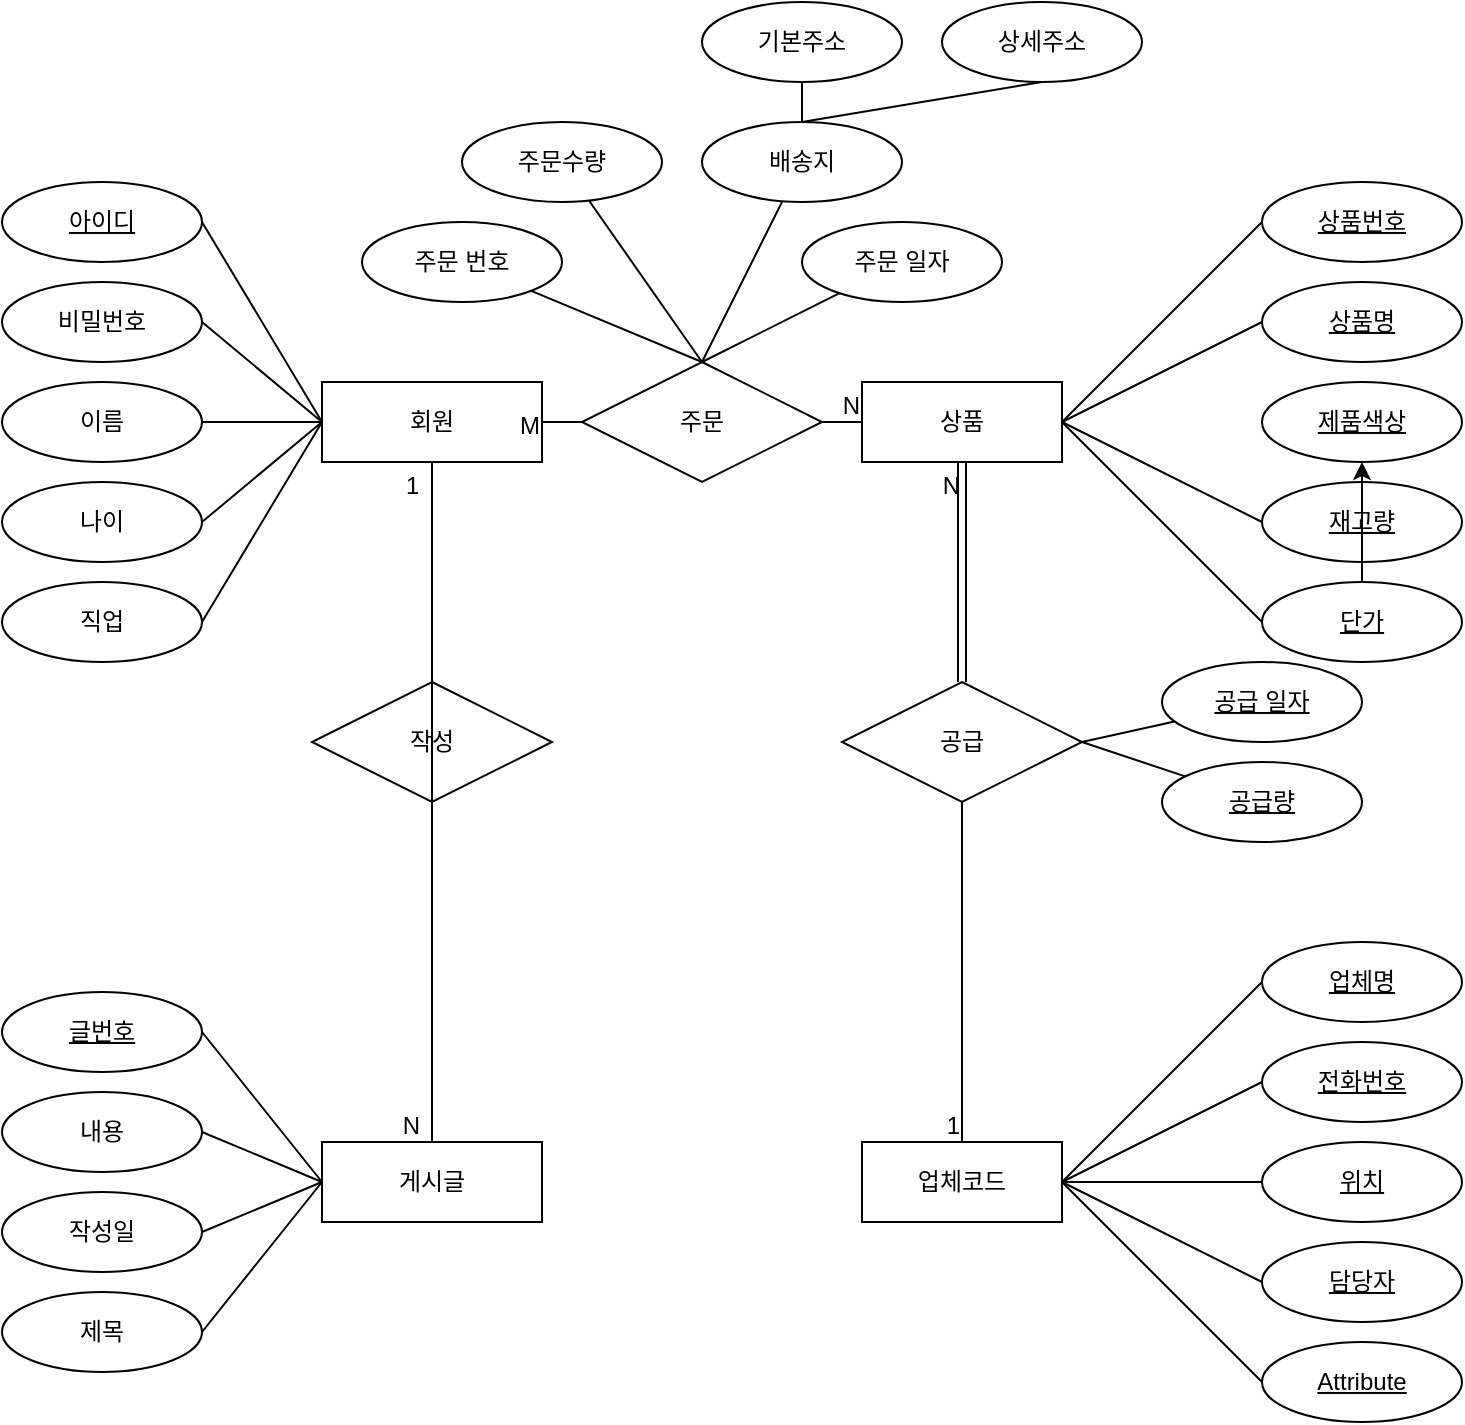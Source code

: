 <mxfile>
    <diagram id="sJBlXnMGeUfMZnBWj3K8" name="한빛 ERD">
        <mxGraphModel dx="799" dy="656" grid="1" gridSize="10" guides="1" tooltips="1" connect="1" arrows="1" fold="1" page="1" pageScale="1" pageWidth="850" pageHeight="1100" math="0" shadow="0">
            <root>
                <mxCell id="0"/>
                <mxCell id="1" parent="0"/>
                <mxCell id="HNF4ECFvsUFawOTw3DNb-4" value="아이디" style="ellipse;whiteSpace=wrap;html=1;align=center;fontStyle=4;" vertex="1" parent="1">
                    <mxGeometry x="60" y="140" width="100" height="40" as="geometry"/>
                </mxCell>
                <mxCell id="HNF4ECFvsUFawOTw3DNb-13" style="edgeStyle=none;html=1;exitX=1;exitY=0.5;exitDx=0;exitDy=0;endArrow=none;endFill=0;entryX=0;entryY=0.5;entryDx=0;entryDy=0;" edge="1" parent="1" source="HNF4ECFvsUFawOTw3DNb-5" target="HNF4ECFvsUFawOTw3DNb-11">
                    <mxGeometry relative="1" as="geometry">
                        <mxPoint x="220" y="270" as="targetPoint"/>
                        <mxPoint x="170" y="210" as="sourcePoint"/>
                    </mxGeometry>
                </mxCell>
                <mxCell id="HNF4ECFvsUFawOTw3DNb-5" value="비밀번호" style="ellipse;whiteSpace=wrap;html=1;align=center;" vertex="1" parent="1">
                    <mxGeometry x="60" y="190" width="100" height="40" as="geometry"/>
                </mxCell>
                <mxCell id="HNF4ECFvsUFawOTw3DNb-14" style="edgeStyle=none;html=1;exitX=1;exitY=0.5;exitDx=0;exitDy=0;endArrow=none;endFill=0;entryX=0;entryY=0.5;entryDx=0;entryDy=0;" edge="1" parent="1" source="HNF4ECFvsUFawOTw3DNb-6" target="HNF4ECFvsUFawOTw3DNb-11">
                    <mxGeometry relative="1" as="geometry">
                        <mxPoint x="220" y="270.238" as="targetPoint"/>
                        <mxPoint x="170" y="260" as="sourcePoint"/>
                        <Array as="points">
                            <mxPoint x="220" y="260"/>
                        </Array>
                    </mxGeometry>
                </mxCell>
                <mxCell id="HNF4ECFvsUFawOTw3DNb-6" value="이름" style="ellipse;whiteSpace=wrap;html=1;align=center;" vertex="1" parent="1">
                    <mxGeometry x="60" y="240" width="100" height="40" as="geometry"/>
                </mxCell>
                <mxCell id="HNF4ECFvsUFawOTw3DNb-15" style="edgeStyle=none;html=1;exitX=1;exitY=0.5;exitDx=0;exitDy=0;endArrow=none;endFill=0;entryX=0;entryY=0.5;entryDx=0;entryDy=0;" edge="1" parent="1" source="HNF4ECFvsUFawOTw3DNb-7" target="HNF4ECFvsUFawOTw3DNb-11">
                    <mxGeometry relative="1" as="geometry">
                        <mxPoint x="220" y="270" as="targetPoint"/>
                        <mxPoint x="170" y="310" as="sourcePoint"/>
                    </mxGeometry>
                </mxCell>
                <mxCell id="HNF4ECFvsUFawOTw3DNb-7" value="나이" style="ellipse;whiteSpace=wrap;html=1;align=center;" vertex="1" parent="1">
                    <mxGeometry x="60" y="290" width="100" height="40" as="geometry"/>
                </mxCell>
                <mxCell id="HNF4ECFvsUFawOTw3DNb-16" style="edgeStyle=none;html=1;endArrow=none;endFill=0;entryX=0;entryY=0.5;entryDx=0;entryDy=0;exitX=1;exitY=0.5;exitDx=0;exitDy=0;" edge="1" parent="1" source="HNF4ECFvsUFawOTw3DNb-9" target="HNF4ECFvsUFawOTw3DNb-11">
                    <mxGeometry relative="1" as="geometry">
                        <mxPoint x="220" y="270" as="targetPoint"/>
                        <mxPoint x="170" y="360" as="sourcePoint"/>
                    </mxGeometry>
                </mxCell>
                <mxCell id="HNF4ECFvsUFawOTw3DNb-9" value="직업" style="ellipse;whiteSpace=wrap;html=1;align=center;" vertex="1" parent="1">
                    <mxGeometry x="60" y="340" width="100" height="40" as="geometry"/>
                </mxCell>
                <mxCell id="HNF4ECFvsUFawOTw3DNb-12" style="edgeStyle=none;html=1;exitX=0;exitY=0.5;exitDx=0;exitDy=0;entryX=1;entryY=0.5;entryDx=0;entryDy=0;endArrow=none;endFill=0;" edge="1" parent="1" source="HNF4ECFvsUFawOTw3DNb-11" target="HNF4ECFvsUFawOTw3DNb-4">
                    <mxGeometry relative="1" as="geometry">
                        <mxPoint x="170" y="160" as="targetPoint"/>
                    </mxGeometry>
                </mxCell>
                <mxCell id="HNF4ECFvsUFawOTw3DNb-11" value="회원" style="whiteSpace=wrap;html=1;align=center;" vertex="1" parent="1">
                    <mxGeometry x="220" y="240" width="110" height="40" as="geometry"/>
                </mxCell>
                <mxCell id="HNF4ECFvsUFawOTw3DNb-28" style="edgeStyle=none;html=1;exitX=1;exitY=0.5;exitDx=0;exitDy=0;entryX=0;entryY=0.5;entryDx=0;entryDy=0;endArrow=none;endFill=0;" edge="1" parent="1" source="HNF4ECFvsUFawOTw3DNb-20" target="HNF4ECFvsUFawOTw3DNb-24">
                    <mxGeometry relative="1" as="geometry"/>
                </mxCell>
                <mxCell id="HNF4ECFvsUFawOTw3DNb-20" value="상품" style="whiteSpace=wrap;html=1;align=center;" vertex="1" parent="1">
                    <mxGeometry x="490" y="240" width="100" height="40" as="geometry"/>
                </mxCell>
                <mxCell id="HNF4ECFvsUFawOTw3DNb-29" style="edgeStyle=none;html=1;exitX=0;exitY=0.5;exitDx=0;exitDy=0;entryX=1;entryY=0.5;entryDx=0;entryDy=0;endArrow=none;endFill=0;" edge="1" parent="1" source="HNF4ECFvsUFawOTw3DNb-22" target="HNF4ECFvsUFawOTw3DNb-20">
                    <mxGeometry relative="1" as="geometry"/>
                </mxCell>
                <mxCell id="HNF4ECFvsUFawOTw3DNb-22" value="상품명" style="ellipse;whiteSpace=wrap;html=1;align=center;fontStyle=4;" vertex="1" parent="1">
                    <mxGeometry x="690" y="190" width="100" height="40" as="geometry"/>
                </mxCell>
                <mxCell id="HNF4ECFvsUFawOTw3DNb-24" value="상품번호" style="ellipse;whiteSpace=wrap;html=1;align=center;fontStyle=4;" vertex="1" parent="1">
                    <mxGeometry x="690" y="140" width="100" height="40" as="geometry"/>
                </mxCell>
                <mxCell id="HNF4ECFvsUFawOTw3DNb-30" style="edgeStyle=none;html=1;exitX=0;exitY=0.5;exitDx=0;exitDy=0;entryX=1;entryY=0.5;entryDx=0;entryDy=0;endArrow=none;endFill=0;" edge="1" parent="1" source="HNF4ECFvsUFawOTw3DNb-25" target="HNF4ECFvsUFawOTw3DNb-20">
                    <mxGeometry relative="1" as="geometry"/>
                </mxCell>
                <mxCell id="HNF4ECFvsUFawOTw3DNb-25" value="재고량" style="ellipse;whiteSpace=wrap;html=1;align=center;fontStyle=4;" vertex="1" parent="1">
                    <mxGeometry x="690" y="290" width="100" height="40" as="geometry"/>
                </mxCell>
                <mxCell id="HNF4ECFvsUFawOTw3DNb-33" style="edgeStyle=none;html=1;exitX=0;exitY=0.5;exitDx=0;exitDy=0;entryX=1;entryY=0.5;entryDx=0;entryDy=0;endArrow=none;endFill=0;" edge="1" parent="1" source="HNF4ECFvsUFawOTw3DNb-27" target="HNF4ECFvsUFawOTw3DNb-20">
                    <mxGeometry relative="1" as="geometry"/>
                </mxCell>
                <mxCell id="KLHjftI50zOFLZAmfuxU-2" value="" style="edgeStyle=none;html=1;" edge="1" parent="1" source="HNF4ECFvsUFawOTw3DNb-27" target="KLHjftI50zOFLZAmfuxU-1">
                    <mxGeometry relative="1" as="geometry"/>
                </mxCell>
                <mxCell id="HNF4ECFvsUFawOTw3DNb-27" value="단가" style="ellipse;whiteSpace=wrap;html=1;align=center;fontStyle=4;" vertex="1" parent="1">
                    <mxGeometry x="690" y="340" width="100" height="40" as="geometry"/>
                </mxCell>
                <mxCell id="HNF4ECFvsUFawOTw3DNb-39" style="edgeStyle=none;html=1;exitX=0;exitY=0.5;exitDx=0;exitDy=0;endArrow=none;endFill=0;entryX=1;entryY=0.5;entryDx=0;entryDy=0;" edge="1" parent="1" source="HNF4ECFvsUFawOTw3DNb-32" target="HNF4ECFvsUFawOTw3DNb-38">
                    <mxGeometry relative="1" as="geometry">
                        <mxPoint x="610.0" y="640" as="targetPoint"/>
                    </mxGeometry>
                </mxCell>
                <mxCell id="HNF4ECFvsUFawOTw3DNb-32" value="업체명" style="ellipse;whiteSpace=wrap;html=1;align=center;fontStyle=4;" vertex="1" parent="1">
                    <mxGeometry x="690" y="520" width="100" height="40" as="geometry"/>
                </mxCell>
                <mxCell id="HNF4ECFvsUFawOTw3DNb-43" style="edgeStyle=none;html=1;entryX=1;entryY=0.5;entryDx=0;entryDy=0;endArrow=none;endFill=0;exitX=0;exitY=0.5;exitDx=0;exitDy=0;" edge="1" parent="1" source="HNF4ECFvsUFawOTw3DNb-34" target="HNF4ECFvsUFawOTw3DNb-38">
                    <mxGeometry relative="1" as="geometry"/>
                </mxCell>
                <mxCell id="HNF4ECFvsUFawOTw3DNb-34" value="Attribute" style="ellipse;whiteSpace=wrap;html=1;align=center;fontStyle=4;" vertex="1" parent="1">
                    <mxGeometry x="690" y="720" width="100" height="40" as="geometry"/>
                </mxCell>
                <mxCell id="HNF4ECFvsUFawOTw3DNb-42" style="edgeStyle=none;html=1;exitX=0;exitY=0.5;exitDx=0;exitDy=0;endArrow=none;endFill=0;entryX=1;entryY=0.5;entryDx=0;entryDy=0;" edge="1" parent="1" source="HNF4ECFvsUFawOTw3DNb-35" target="HNF4ECFvsUFawOTw3DNb-38">
                    <mxGeometry relative="1" as="geometry">
                        <mxPoint x="610.0" y="640" as="targetPoint"/>
                    </mxGeometry>
                </mxCell>
                <mxCell id="HNF4ECFvsUFawOTw3DNb-35" value="담당자" style="ellipse;whiteSpace=wrap;html=1;align=center;fontStyle=4;" vertex="1" parent="1">
                    <mxGeometry x="690" y="670" width="100" height="40" as="geometry"/>
                </mxCell>
                <mxCell id="HNF4ECFvsUFawOTw3DNb-41" style="edgeStyle=none;html=1;entryX=1;entryY=0.5;entryDx=0;entryDy=0;endArrow=none;endFill=0;" edge="1" parent="1" source="HNF4ECFvsUFawOTw3DNb-36" target="HNF4ECFvsUFawOTw3DNb-38">
                    <mxGeometry relative="1" as="geometry"/>
                </mxCell>
                <mxCell id="HNF4ECFvsUFawOTw3DNb-36" value="위치" style="ellipse;whiteSpace=wrap;html=1;align=center;fontStyle=4;" vertex="1" parent="1">
                    <mxGeometry x="690" y="620" width="100" height="40" as="geometry"/>
                </mxCell>
                <mxCell id="HNF4ECFvsUFawOTw3DNb-40" style="edgeStyle=none;html=1;exitX=0;exitY=0.5;exitDx=0;exitDy=0;endArrow=none;endFill=0;entryX=1;entryY=0.5;entryDx=0;entryDy=0;" edge="1" parent="1" source="HNF4ECFvsUFawOTw3DNb-37" target="HNF4ECFvsUFawOTw3DNb-38">
                    <mxGeometry relative="1" as="geometry">
                        <mxPoint x="610.0" y="640" as="targetPoint"/>
                    </mxGeometry>
                </mxCell>
                <mxCell id="HNF4ECFvsUFawOTw3DNb-37" value="전화번호" style="ellipse;whiteSpace=wrap;html=1;align=center;fontStyle=4;" vertex="1" parent="1">
                    <mxGeometry x="690" y="570" width="100" height="40" as="geometry"/>
                </mxCell>
                <mxCell id="HNF4ECFvsUFawOTw3DNb-38" value="업체코드" style="whiteSpace=wrap;html=1;align=center;" vertex="1" parent="1">
                    <mxGeometry x="490" y="620" width="100" height="40" as="geometry"/>
                </mxCell>
                <mxCell id="HNF4ECFvsUFawOTw3DNb-44" value="글번호" style="ellipse;whiteSpace=wrap;html=1;align=center;fontStyle=4;" vertex="1" parent="1">
                    <mxGeometry x="60" y="545" width="100" height="40" as="geometry"/>
                </mxCell>
                <mxCell id="HNF4ECFvsUFawOTw3DNb-45" style="edgeStyle=none;html=1;exitX=1;exitY=0.5;exitDx=0;exitDy=0;endArrow=none;endFill=0;entryX=0;entryY=0.5;entryDx=0;entryDy=0;" edge="1" source="HNF4ECFvsUFawOTw3DNb-46" parent="1">
                    <mxGeometry relative="1" as="geometry">
                        <mxPoint x="220.0" y="640" as="targetPoint"/>
                    </mxGeometry>
                </mxCell>
                <mxCell id="HNF4ECFvsUFawOTw3DNb-46" value="내용" style="ellipse;whiteSpace=wrap;html=1;align=center;" vertex="1" parent="1">
                    <mxGeometry x="60" y="595" width="100" height="40" as="geometry"/>
                </mxCell>
                <mxCell id="HNF4ECFvsUFawOTw3DNb-47" style="edgeStyle=none;html=1;exitX=1;exitY=0.5;exitDx=0;exitDy=0;endArrow=none;endFill=0;entryX=0;entryY=0.5;entryDx=0;entryDy=0;" edge="1" source="HNF4ECFvsUFawOTw3DNb-48" parent="1">
                    <mxGeometry relative="1" as="geometry">
                        <mxPoint x="220.0" y="640" as="targetPoint"/>
                        <Array as="points"/>
                    </mxGeometry>
                </mxCell>
                <mxCell id="HNF4ECFvsUFawOTw3DNb-48" value="작성일" style="ellipse;whiteSpace=wrap;html=1;align=center;" vertex="1" parent="1">
                    <mxGeometry x="60" y="645" width="100" height="40" as="geometry"/>
                </mxCell>
                <mxCell id="HNF4ECFvsUFawOTw3DNb-49" style="edgeStyle=none;html=1;exitX=1;exitY=0.5;exitDx=0;exitDy=0;endArrow=none;endFill=0;entryX=0;entryY=0.5;entryDx=0;entryDy=0;" edge="1" source="HNF4ECFvsUFawOTw3DNb-50" parent="1">
                    <mxGeometry relative="1" as="geometry">
                        <mxPoint x="220.0" y="640" as="targetPoint"/>
                    </mxGeometry>
                </mxCell>
                <mxCell id="HNF4ECFvsUFawOTw3DNb-50" value="제목" style="ellipse;whiteSpace=wrap;html=1;align=center;" vertex="1" parent="1">
                    <mxGeometry x="60" y="695" width="100" height="40" as="geometry"/>
                </mxCell>
                <mxCell id="HNF4ECFvsUFawOTw3DNb-53" style="edgeStyle=none;html=1;exitX=0;exitY=0.5;exitDx=0;exitDy=0;entryX=1;entryY=0.5;entryDx=0;entryDy=0;endArrow=none;endFill=0;" edge="1" target="HNF4ECFvsUFawOTw3DNb-44" parent="1">
                    <mxGeometry relative="1" as="geometry">
                        <mxPoint x="220.0" y="640" as="sourcePoint"/>
                    </mxGeometry>
                </mxCell>
                <mxCell id="HNF4ECFvsUFawOTw3DNb-54" value="게시글" style="whiteSpace=wrap;html=1;align=center;" vertex="1" parent="1">
                    <mxGeometry x="220" y="620" width="110" height="40" as="geometry"/>
                </mxCell>
                <mxCell id="HNF4ECFvsUFawOTw3DNb-57" value="주문" style="shape=rhombus;perimeter=rhombusPerimeter;whiteSpace=wrap;html=1;align=center;" vertex="1" parent="1">
                    <mxGeometry x="350" y="230" width="120" height="60" as="geometry"/>
                </mxCell>
                <mxCell id="HNF4ECFvsUFawOTw3DNb-65" value="" style="endArrow=none;html=1;rounded=0;exitX=1;exitY=0.5;exitDx=0;exitDy=0;entryX=0;entryY=0.5;entryDx=0;entryDy=0;" edge="1" parent="1" source="HNF4ECFvsUFawOTw3DNb-57" target="HNF4ECFvsUFawOTw3DNb-20">
                    <mxGeometry relative="1" as="geometry">
                        <mxPoint x="340" y="300" as="sourcePoint"/>
                        <mxPoint x="500" y="300" as="targetPoint"/>
                    </mxGeometry>
                </mxCell>
                <mxCell id="HNF4ECFvsUFawOTw3DNb-66" value="N" style="resizable=0;html=1;whiteSpace=wrap;align=right;verticalAlign=bottom;" connectable="0" vertex="1" parent="HNF4ECFvsUFawOTw3DNb-65">
                    <mxGeometry x="1" relative="1" as="geometry"/>
                </mxCell>
                <mxCell id="HNF4ECFvsUFawOTw3DNb-70" value="" style="endArrow=none;html=1;rounded=0;exitX=0;exitY=0.5;exitDx=0;exitDy=0;entryX=1;entryY=0.5;entryDx=0;entryDy=0;" edge="1" parent="1" source="HNF4ECFvsUFawOTw3DNb-57" target="HNF4ECFvsUFawOTw3DNb-11">
                    <mxGeometry relative="1" as="geometry">
                        <mxPoint x="340" y="300" as="sourcePoint"/>
                        <mxPoint x="500" y="300" as="targetPoint"/>
                    </mxGeometry>
                </mxCell>
                <mxCell id="HNF4ECFvsUFawOTw3DNb-71" value="M" style="resizable=0;html=1;whiteSpace=wrap;align=right;verticalAlign=bottom;" connectable="0" vertex="1" parent="HNF4ECFvsUFawOTw3DNb-70">
                    <mxGeometry x="1" relative="1" as="geometry">
                        <mxPoint y="10" as="offset"/>
                    </mxGeometry>
                </mxCell>
                <mxCell id="HNF4ECFvsUFawOTw3DNb-72" value="공급" style="shape=rhombus;perimeter=rhombusPerimeter;whiteSpace=wrap;html=1;align=center;" vertex="1" parent="1">
                    <mxGeometry x="480" y="390" width="120" height="60" as="geometry"/>
                </mxCell>
                <mxCell id="HNF4ECFvsUFawOTw3DNb-90" value="" style="shape=link;html=1;rounded=0;entryX=0.5;entryY=1;entryDx=0;entryDy=0;exitX=0.5;exitY=0;exitDx=0;exitDy=0;" edge="1" parent="1" source="HNF4ECFvsUFawOTw3DNb-72" target="HNF4ECFvsUFawOTw3DNb-20">
                    <mxGeometry relative="1" as="geometry">
                        <mxPoint x="450" y="530" as="sourcePoint"/>
                        <mxPoint x="610" y="530" as="targetPoint"/>
                        <Array as="points"/>
                    </mxGeometry>
                </mxCell>
                <mxCell id="HNF4ECFvsUFawOTw3DNb-91" value="N" style="resizable=0;html=1;whiteSpace=wrap;align=right;verticalAlign=bottom;" connectable="0" vertex="1" parent="HNF4ECFvsUFawOTw3DNb-90">
                    <mxGeometry x="1" relative="1" as="geometry">
                        <mxPoint y="20" as="offset"/>
                    </mxGeometry>
                </mxCell>
                <mxCell id="HNF4ECFvsUFawOTw3DNb-92" value="" style="endArrow=none;html=1;rounded=0;exitX=0.5;exitY=1;exitDx=0;exitDy=0;entryX=0.5;entryY=0;entryDx=0;entryDy=0;" edge="1" parent="1" source="HNF4ECFvsUFawOTw3DNb-72" target="HNF4ECFvsUFawOTw3DNb-38">
                    <mxGeometry relative="1" as="geometry">
                        <mxPoint x="450" y="540" as="sourcePoint"/>
                        <mxPoint x="540" y="610" as="targetPoint"/>
                    </mxGeometry>
                </mxCell>
                <mxCell id="HNF4ECFvsUFawOTw3DNb-93" value="1" style="resizable=0;html=1;whiteSpace=wrap;align=right;verticalAlign=bottom;" connectable="0" vertex="1" parent="HNF4ECFvsUFawOTw3DNb-92">
                    <mxGeometry x="1" relative="1" as="geometry"/>
                </mxCell>
                <mxCell id="HNF4ECFvsUFawOTw3DNb-94" value="작성" style="shape=rhombus;perimeter=rhombusPerimeter;whiteSpace=wrap;html=1;align=center;" vertex="1" parent="1">
                    <mxGeometry x="215" y="390" width="120" height="60" as="geometry"/>
                </mxCell>
                <mxCell id="HNF4ECFvsUFawOTw3DNb-148" style="edgeStyle=none;html=1;entryX=1;entryY=0.5;entryDx=0;entryDy=0;endArrow=none;endFill=0;" edge="1" parent="1" source="HNF4ECFvsUFawOTw3DNb-98" target="HNF4ECFvsUFawOTw3DNb-72">
                    <mxGeometry relative="1" as="geometry"/>
                </mxCell>
                <mxCell id="HNF4ECFvsUFawOTw3DNb-98" value="공급 일자" style="ellipse;whiteSpace=wrap;html=1;align=center;fontStyle=4;" vertex="1" parent="1">
                    <mxGeometry x="640" y="380" width="100" height="40" as="geometry"/>
                </mxCell>
                <mxCell id="HNF4ECFvsUFawOTw3DNb-103" value="" style="endArrow=none;html=1;rounded=0;entryX=0.5;entryY=1;entryDx=0;entryDy=0;exitX=0.5;exitY=0;exitDx=0;exitDy=0;" edge="1" parent="1" source="HNF4ECFvsUFawOTw3DNb-54" target="HNF4ECFvsUFawOTw3DNb-11">
                    <mxGeometry relative="1" as="geometry">
                        <mxPoint x="275" y="610" as="sourcePoint"/>
                        <mxPoint x="279.66" y="290" as="targetPoint"/>
                        <Array as="points"/>
                    </mxGeometry>
                </mxCell>
                <mxCell id="HNF4ECFvsUFawOTw3DNb-104" value="1" style="resizable=0;html=1;whiteSpace=wrap;align=left;verticalAlign=bottom;" connectable="0" vertex="1" parent="HNF4ECFvsUFawOTw3DNb-103">
                    <mxGeometry x="-1" relative="1" as="geometry">
                        <mxPoint x="-15" y="-320" as="offset"/>
                    </mxGeometry>
                </mxCell>
                <mxCell id="HNF4ECFvsUFawOTw3DNb-105" value="N" style="resizable=0;html=1;whiteSpace=wrap;align=right;verticalAlign=bottom;" connectable="0" vertex="1" parent="HNF4ECFvsUFawOTw3DNb-103">
                    <mxGeometry x="1" relative="1" as="geometry">
                        <mxPoint x="-5" y="340" as="offset"/>
                    </mxGeometry>
                </mxCell>
                <mxCell id="HNF4ECFvsUFawOTw3DNb-151" style="edgeStyle=none;html=1;entryX=0.5;entryY=0;entryDx=0;entryDy=0;endArrow=none;endFill=0;" edge="1" parent="1" source="HNF4ECFvsUFawOTw3DNb-107" target="HNF4ECFvsUFawOTw3DNb-57">
                    <mxGeometry relative="1" as="geometry"/>
                </mxCell>
                <mxCell id="HNF4ECFvsUFawOTw3DNb-107" value="주문 번호" style="ellipse;whiteSpace=wrap;html=1;align=center;" vertex="1" parent="1">
                    <mxGeometry x="240" y="160" width="100" height="40" as="geometry"/>
                </mxCell>
                <mxCell id="HNF4ECFvsUFawOTw3DNb-152" style="edgeStyle=none;html=1;entryX=0.5;entryY=0;entryDx=0;entryDy=0;endArrow=none;endFill=0;" edge="1" parent="1" source="HNF4ECFvsUFawOTw3DNb-108" target="HNF4ECFvsUFawOTw3DNb-57">
                    <mxGeometry relative="1" as="geometry"/>
                </mxCell>
                <mxCell id="HNF4ECFvsUFawOTw3DNb-108" value="주문수량" style="ellipse;whiteSpace=wrap;html=1;align=center;" vertex="1" parent="1">
                    <mxGeometry x="290" y="110" width="100" height="40" as="geometry"/>
                </mxCell>
                <mxCell id="HNF4ECFvsUFawOTw3DNb-153" style="edgeStyle=none;html=1;entryX=0.5;entryY=0;entryDx=0;entryDy=0;endArrow=none;endFill=0;" edge="1" parent="1" source="HNF4ECFvsUFawOTw3DNb-109" target="HNF4ECFvsUFawOTw3DNb-57">
                    <mxGeometry relative="1" as="geometry"/>
                </mxCell>
                <mxCell id="HNF4ECFvsUFawOTw3DNb-109" value="배송지" style="ellipse;whiteSpace=wrap;html=1;align=center;" vertex="1" parent="1">
                    <mxGeometry x="410" y="110" width="100" height="40" as="geometry"/>
                </mxCell>
                <mxCell id="HNF4ECFvsUFawOTw3DNb-154" style="edgeStyle=none;html=1;entryX=0.5;entryY=0;entryDx=0;entryDy=0;endArrow=none;endFill=0;" edge="1" parent="1" source="HNF4ECFvsUFawOTw3DNb-111" target="HNF4ECFvsUFawOTw3DNb-57">
                    <mxGeometry relative="1" as="geometry"/>
                </mxCell>
                <mxCell id="HNF4ECFvsUFawOTw3DNb-111" value="주문 일자" style="ellipse;whiteSpace=wrap;html=1;align=center;" vertex="1" parent="1">
                    <mxGeometry x="460" y="160" width="100" height="40" as="geometry"/>
                </mxCell>
                <mxCell id="HNF4ECFvsUFawOTw3DNb-147" style="edgeStyle=none;html=1;entryX=1;entryY=0.5;entryDx=0;entryDy=0;endArrow=none;endFill=0;" edge="1" parent="1" source="HNF4ECFvsUFawOTw3DNb-145" target="HNF4ECFvsUFawOTw3DNb-72">
                    <mxGeometry relative="1" as="geometry"/>
                </mxCell>
                <mxCell id="HNF4ECFvsUFawOTw3DNb-145" value="공급량" style="ellipse;whiteSpace=wrap;html=1;align=center;fontStyle=4;" vertex="1" parent="1">
                    <mxGeometry x="640" y="430" width="100" height="40" as="geometry"/>
                </mxCell>
                <mxCell id="hnhOVFIVhpqGOIWxnJHZ-3" style="edgeStyle=none;html=1;exitX=0.5;exitY=1;exitDx=0;exitDy=0;entryX=0.5;entryY=0;entryDx=0;entryDy=0;endArrow=none;endFill=0;" edge="1" parent="1" source="hnhOVFIVhpqGOIWxnJHZ-1" target="HNF4ECFvsUFawOTw3DNb-109">
                    <mxGeometry relative="1" as="geometry"/>
                </mxCell>
                <mxCell id="hnhOVFIVhpqGOIWxnJHZ-1" value="기본주소" style="ellipse;whiteSpace=wrap;html=1;align=center;" vertex="1" parent="1">
                    <mxGeometry x="410" y="50" width="100" height="40" as="geometry"/>
                </mxCell>
                <mxCell id="hnhOVFIVhpqGOIWxnJHZ-4" style="edgeStyle=none;html=1;exitX=0.5;exitY=1;exitDx=0;exitDy=0;entryX=0.5;entryY=0;entryDx=0;entryDy=0;endArrow=none;endFill=0;" edge="1" parent="1" source="hnhOVFIVhpqGOIWxnJHZ-2" target="HNF4ECFvsUFawOTw3DNb-109">
                    <mxGeometry relative="1" as="geometry"/>
                </mxCell>
                <mxCell id="hnhOVFIVhpqGOIWxnJHZ-2" value="상세주소" style="ellipse;whiteSpace=wrap;html=1;align=center;" vertex="1" parent="1">
                    <mxGeometry x="530" y="50" width="100" height="40" as="geometry"/>
                </mxCell>
                <mxCell id="KLHjftI50zOFLZAmfuxU-1" value="제품색상" style="ellipse;whiteSpace=wrap;html=1;align=center;fontStyle=4;" vertex="1" parent="1">
                    <mxGeometry x="690" y="240" width="100" height="40" as="geometry"/>
                </mxCell>
            </root>
        </mxGraphModel>
    </diagram>
    <diagram id="zdrPzNwttACVqK6pW369" name="개념">
        <mxGraphModel dx="1398" dy="450" grid="1" gridSize="10" guides="1" tooltips="1" connect="1" arrows="1" fold="1" page="1" pageScale="1" pageWidth="850" pageHeight="1100" math="0" shadow="0">
            <root>
                <mxCell id="0"/>
                <mxCell id="1" parent="0"/>
                <mxCell id="c0eIjJ8aanFhv7HPf_AA-2" value="&lt;h1 style=&quot;margin-top: 0px;&quot;&gt;데이터 베이스 설계 단계&lt;/h1&gt;&lt;div&gt;1. 요구사항 분석 - 요구사항정의서&lt;/div&gt;&lt;div&gt;&lt;br&gt;&lt;/div&gt;&lt;div&gt;2. 개념적 설계 - ERD&lt;/div&gt;&lt;div&gt;&lt;br&gt;&lt;/div&gt;&lt;div&gt;3. 논리적 설계 - 릴레이션 스키마&lt;/div&gt;&lt;div&gt;&lt;br&gt;&lt;/div&gt;&lt;div&gt;4. 물리적 설계 - 테이블 정의서, sql script&lt;/div&gt;&lt;div&gt;&lt;br&gt;&lt;/div&gt;&lt;div&gt;5. 구현 - 테이블 작성&lt;/div&gt;" style="text;html=1;whiteSpace=wrap;overflow=hidden;rounded=0;" vertex="1" parent="1">
                    <mxGeometry x="-40" y="80" width="270" height="270" as="geometry"/>
                </mxCell>
                <mxCell id="c0eIjJ8aanFhv7HPf_AA-4" value="&lt;h1 style=&quot;margin-top: 0px;&quot;&gt;개념적 설계&lt;/h1&gt;&lt;div&gt;ERD(Entity Relationship Diagram) 작성&lt;/div&gt;&lt;div&gt;&lt;br&gt;&lt;/div&gt;&lt;div&gt;데이터 베이스 설계의 이해도 높이기&lt;/div&gt;" style="text;html=1;whiteSpace=wrap;overflow=hidden;rounded=0;" vertex="1" parent="1">
                    <mxGeometry x="-40" y="360" width="240" height="120" as="geometry"/>
                </mxCell>
                <mxCell id="c0eIjJ8aanFhv7HPf_AA-5" value="Entity" style="whiteSpace=wrap;html=1;align=center;" vertex="1" parent="1">
                    <mxGeometry x="-50" y="520" width="100" height="40" as="geometry"/>
                </mxCell>
                <mxCell id="c0eIjJ8aanFhv7HPf_AA-6" value="entity = 객체 = 테이블 = 릴레이션" style="text;html=1;align=center;verticalAlign=middle;whiteSpace=wrap;rounded=0;" vertex="1" parent="1">
                    <mxGeometry x="65" y="520" width="190" height="40" as="geometry"/>
                </mxCell>
                <mxCell id="c0eIjJ8aanFhv7HPf_AA-8" value="Relationship" style="shape=rhombus;perimeter=rhombusPerimeter;whiteSpace=wrap;html=1;align=center;" vertex="1" parent="1">
                    <mxGeometry x="-60" y="600" width="120" height="40" as="geometry"/>
                </mxCell>
                <mxCell id="c0eIjJ8aanFhv7HPf_AA-9" value="관계" style="text;html=1;align=center;verticalAlign=middle;whiteSpace=wrap;rounded=0;" vertex="1" parent="1">
                    <mxGeometry x="120" y="600" width="80" height="40" as="geometry"/>
                </mxCell>
                <mxCell id="c0eIjJ8aanFhv7HPf_AA-10" value="&lt;span style=&quot;border-bottom: 1px dotted&quot;&gt;Attribute&lt;/span&gt;" style="ellipse;whiteSpace=wrap;html=1;align=center;" vertex="1" parent="1">
                    <mxGeometry x="-40" y="680" width="80" height="40" as="geometry"/>
                </mxCell>
                <mxCell id="c0eIjJ8aanFhv7HPf_AA-11" value="키 속성" style="text;html=1;align=center;verticalAlign=middle;whiteSpace=wrap;rounded=0;" vertex="1" parent="1">
                    <mxGeometry x="120" y="680" width="80" height="40" as="geometry"/>
                </mxCell>
                <mxCell id="c0eIjJ8aanFhv7HPf_AA-12" value="Attribute" style="ellipse;shape=doubleEllipse;margin=3;whiteSpace=wrap;html=1;align=center;" vertex="1" parent="1">
                    <mxGeometry x="-40" y="760" width="80" height="40" as="geometry"/>
                </mxCell>
                <mxCell id="c0eIjJ8aanFhv7HPf_AA-13" value="multi value(취미 : 야구, 독서, 수영..." style="text;html=1;align=center;verticalAlign=middle;whiteSpace=wrap;rounded=0;" vertex="1" parent="1">
                    <mxGeometry x="80" y="760" width="200" height="40" as="geometry"/>
                </mxCell>
                <mxCell id="c0eIjJ8aanFhv7HPf_AA-14" value="Relationship" style="shape=rhombus;perimeter=rhombusPerimeter;whiteSpace=wrap;html=1;align=center;" vertex="1" parent="1">
                    <mxGeometry x="140" y="920" width="120" height="40" as="geometry"/>
                </mxCell>
                <mxCell id="c0eIjJ8aanFhv7HPf_AA-17" value="user" style="whiteSpace=wrap;html=1;align=center;" vertex="1" parent="1">
                    <mxGeometry y="920" width="80" height="40" as="geometry"/>
                </mxCell>
                <mxCell id="c0eIjJ8aanFhv7HPf_AA-18" value="Relationship" style="shape=rhombus;perimeter=rhombusPerimeter;whiteSpace=wrap;html=1;align=center;" vertex="1" parent="1">
                    <mxGeometry x="510" y="1320" width="120" height="40" as="geometry"/>
                </mxCell>
                <mxCell id="c0eIjJ8aanFhv7HPf_AA-19" value="profile" style="whiteSpace=wrap;html=1;align=center;" vertex="1" parent="1">
                    <mxGeometry x="320" y="920" width="80" height="40" as="geometry"/>
                </mxCell>
                <mxCell id="c0eIjJ8aanFhv7HPf_AA-24" value="" style="endArrow=none;html=1;rounded=0;exitX=0;exitY=0.5;exitDx=0;exitDy=0;entryX=1;entryY=0.5;entryDx=0;entryDy=0;" edge="1" parent="1" source="c0eIjJ8aanFhv7HPf_AA-14" target="c0eIjJ8aanFhv7HPf_AA-17">
                    <mxGeometry relative="1" as="geometry">
                        <mxPoint x="40" y="860" as="sourcePoint"/>
                        <mxPoint x="200" y="860" as="targetPoint"/>
                    </mxGeometry>
                </mxCell>
                <mxCell id="c0eIjJ8aanFhv7HPf_AA-25" value="1" style="resizable=0;html=1;whiteSpace=wrap;align=right;verticalAlign=bottom;" connectable="0" vertex="1" parent="c0eIjJ8aanFhv7HPf_AA-24">
                    <mxGeometry x="1" relative="1" as="geometry"/>
                </mxCell>
                <mxCell id="c0eIjJ8aanFhv7HPf_AA-28" value="" style="endArrow=none;html=1;rounded=0;entryX=0;entryY=0.5;entryDx=0;entryDy=0;exitX=1;exitY=0.5;exitDx=0;exitDy=0;" edge="1" parent="1" source="c0eIjJ8aanFhv7HPf_AA-14" target="c0eIjJ8aanFhv7HPf_AA-19">
                    <mxGeometry relative="1" as="geometry">
                        <mxPoint x="40" y="860" as="sourcePoint"/>
                        <mxPoint x="200" y="860" as="targetPoint"/>
                    </mxGeometry>
                </mxCell>
                <mxCell id="c0eIjJ8aanFhv7HPf_AA-29" value="1" style="resizable=0;html=1;whiteSpace=wrap;align=right;verticalAlign=bottom;" connectable="0" vertex="1" parent="c0eIjJ8aanFhv7HPf_AA-28">
                    <mxGeometry x="1" relative="1" as="geometry"/>
                </mxCell>
                <mxCell id="c0eIjJ8aanFhv7HPf_AA-30" value="Relationship" style="shape=rhombus;perimeter=rhombusPerimeter;whiteSpace=wrap;html=1;align=center;" vertex="1" parent="1">
                    <mxGeometry x="140" y="1000" width="120" height="40" as="geometry"/>
                </mxCell>
                <mxCell id="c0eIjJ8aanFhv7HPf_AA-31" value="학과" style="whiteSpace=wrap;html=1;align=center;" vertex="1" parent="1">
                    <mxGeometry y="1000" width="80" height="40" as="geometry"/>
                </mxCell>
                <mxCell id="c0eIjJ8aanFhv7HPf_AA-32" value="학생" style="whiteSpace=wrap;html=1;align=center;" vertex="1" parent="1">
                    <mxGeometry x="320" y="1000" width="80" height="40" as="geometry"/>
                </mxCell>
                <mxCell id="c0eIjJ8aanFhv7HPf_AA-33" value="" style="endArrow=none;html=1;rounded=0;exitX=0;exitY=0.5;exitDx=0;exitDy=0;entryX=1;entryY=0.5;entryDx=0;entryDy=0;" edge="1" source="c0eIjJ8aanFhv7HPf_AA-30" target="c0eIjJ8aanFhv7HPf_AA-31" parent="1">
                    <mxGeometry relative="1" as="geometry">
                        <mxPoint x="40" y="940" as="sourcePoint"/>
                        <mxPoint x="200" y="940" as="targetPoint"/>
                    </mxGeometry>
                </mxCell>
                <mxCell id="c0eIjJ8aanFhv7HPf_AA-34" value="1" style="resizable=0;html=1;whiteSpace=wrap;align=right;verticalAlign=bottom;" connectable="0" vertex="1" parent="c0eIjJ8aanFhv7HPf_AA-33">
                    <mxGeometry x="1" relative="1" as="geometry"/>
                </mxCell>
                <mxCell id="c0eIjJ8aanFhv7HPf_AA-35" value="" style="endArrow=ERmany;html=1;rounded=0;entryX=0;entryY=0.5;entryDx=0;entryDy=0;exitX=1;exitY=0.5;exitDx=0;exitDy=0;endFill=0;" edge="1" source="c0eIjJ8aanFhv7HPf_AA-30" target="c0eIjJ8aanFhv7HPf_AA-32" parent="1">
                    <mxGeometry relative="1" as="geometry">
                        <mxPoint x="40" y="940" as="sourcePoint"/>
                        <mxPoint x="200" y="940" as="targetPoint"/>
                    </mxGeometry>
                </mxCell>
                <mxCell id="c0eIjJ8aanFhv7HPf_AA-36" value="N" style="resizable=0;html=1;whiteSpace=wrap;align=right;verticalAlign=bottom;" connectable="0" vertex="1" parent="c0eIjJ8aanFhv7HPf_AA-35">
                    <mxGeometry x="1" relative="1" as="geometry"/>
                </mxCell>
                <mxCell id="c0eIjJ8aanFhv7HPf_AA-37" value="Relationship" style="shape=rhombus;perimeter=rhombusPerimeter;whiteSpace=wrap;html=1;align=center;" vertex="1" parent="1">
                    <mxGeometry x="140" y="1080" width="120" height="40" as="geometry"/>
                </mxCell>
                <mxCell id="c0eIjJ8aanFhv7HPf_AA-38" value="학과" style="whiteSpace=wrap;html=1;align=center;" vertex="1" parent="1">
                    <mxGeometry y="1080" width="80" height="40" as="geometry"/>
                </mxCell>
                <mxCell id="c0eIjJ8aanFhv7HPf_AA-39" value="학생" style="whiteSpace=wrap;html=1;align=center;" vertex="1" parent="1">
                    <mxGeometry x="320" y="1080" width="80" height="40" as="geometry"/>
                </mxCell>
                <mxCell id="c0eIjJ8aanFhv7HPf_AA-40" value="" style="endArrow=ERmany;html=1;rounded=0;exitX=0;exitY=0.5;exitDx=0;exitDy=0;entryX=1;entryY=0.5;entryDx=0;entryDy=0;endFill=0;" edge="1" source="c0eIjJ8aanFhv7HPf_AA-37" target="c0eIjJ8aanFhv7HPf_AA-38" parent="1">
                    <mxGeometry relative="1" as="geometry">
                        <mxPoint x="40" y="1020" as="sourcePoint"/>
                        <mxPoint x="200" y="1020" as="targetPoint"/>
                    </mxGeometry>
                </mxCell>
                <mxCell id="c0eIjJ8aanFhv7HPf_AA-41" value="N" style="resizable=0;html=1;whiteSpace=wrap;align=right;verticalAlign=bottom;" connectable="0" vertex="1" parent="c0eIjJ8aanFhv7HPf_AA-40">
                    <mxGeometry x="1" relative="1" as="geometry">
                        <mxPoint x="10" as="offset"/>
                    </mxGeometry>
                </mxCell>
                <mxCell id="c0eIjJ8aanFhv7HPf_AA-42" value="" style="endArrow=ERmany;html=1;rounded=0;entryX=0;entryY=0.5;entryDx=0;entryDy=0;exitX=1;exitY=0.5;exitDx=0;exitDy=0;endFill=0;" edge="1" source="c0eIjJ8aanFhv7HPf_AA-37" target="c0eIjJ8aanFhv7HPf_AA-39" parent="1">
                    <mxGeometry relative="1" as="geometry">
                        <mxPoint x="40" y="1020" as="sourcePoint"/>
                        <mxPoint x="200" y="1020" as="targetPoint"/>
                    </mxGeometry>
                </mxCell>
                <mxCell id="c0eIjJ8aanFhv7HPf_AA-43" value="N" style="resizable=0;html=1;whiteSpace=wrap;align=right;verticalAlign=bottom;" connectable="0" vertex="1" parent="c0eIjJ8aanFhv7HPf_AA-42">
                    <mxGeometry x="1" relative="1" as="geometry"/>
                </mxCell>
                <mxCell id="c0eIjJ8aanFhv7HPf_AA-45" value="Relationship" style="shape=rhombus;perimeter=rhombusPerimeter;whiteSpace=wrap;html=1;align=center;" vertex="1" parent="1">
                    <mxGeometry x="140" y="1160" width="120" height="40" as="geometry"/>
                </mxCell>
                <mxCell id="c0eIjJ8aanFhv7HPf_AA-46" value="학생" style="whiteSpace=wrap;html=1;align=center;" vertex="1" parent="1">
                    <mxGeometry y="1160" width="80" height="40" as="geometry"/>
                </mxCell>
                <mxCell id="c0eIjJ8aanFhv7HPf_AA-47" value="과목" style="whiteSpace=wrap;html=1;align=center;" vertex="1" parent="1">
                    <mxGeometry x="320" y="1160" width="80" height="40" as="geometry"/>
                </mxCell>
                <mxCell id="c0eIjJ8aanFhv7HPf_AA-48" value="" style="endArrow=ERmany;html=1;rounded=0;exitX=0;exitY=0.5;exitDx=0;exitDy=0;entryX=1;entryY=0.5;entryDx=0;entryDy=0;endFill=0;" edge="1" source="c0eIjJ8aanFhv7HPf_AA-45" target="c0eIjJ8aanFhv7HPf_AA-46" parent="1">
                    <mxGeometry relative="1" as="geometry">
                        <mxPoint x="40" y="1100" as="sourcePoint"/>
                        <mxPoint x="200" y="1100" as="targetPoint"/>
                    </mxGeometry>
                </mxCell>
                <mxCell id="c0eIjJ8aanFhv7HPf_AA-49" value="N" style="resizable=0;html=1;whiteSpace=wrap;align=right;verticalAlign=bottom;" connectable="0" vertex="1" parent="c0eIjJ8aanFhv7HPf_AA-48">
                    <mxGeometry x="1" relative="1" as="geometry">
                        <mxPoint x="10" as="offset"/>
                    </mxGeometry>
                </mxCell>
                <mxCell id="c0eIjJ8aanFhv7HPf_AA-50" value="" style="endArrow=ERmany;html=1;rounded=0;entryX=0;entryY=0.5;entryDx=0;entryDy=0;exitX=1;exitY=0.5;exitDx=0;exitDy=0;endFill=0;" edge="1" source="c0eIjJ8aanFhv7HPf_AA-45" target="c0eIjJ8aanFhv7HPf_AA-47" parent="1">
                    <mxGeometry relative="1" as="geometry">
                        <mxPoint x="40" y="1100" as="sourcePoint"/>
                        <mxPoint x="200" y="1100" as="targetPoint"/>
                    </mxGeometry>
                </mxCell>
                <mxCell id="c0eIjJ8aanFhv7HPf_AA-51" value="N" style="resizable=0;html=1;whiteSpace=wrap;align=right;verticalAlign=bottom;" connectable="0" vertex="1" parent="c0eIjJ8aanFhv7HPf_AA-50">
                    <mxGeometry x="1" relative="1" as="geometry"/>
                </mxCell>
                <mxCell id="c0eIjJ8aanFhv7HPf_AA-52" value="" style="endArrow=none;html=1;rounded=0;edgeStyle=elbowEdgeStyle;elbow=vertical;" edge="1" parent="1">
                    <mxGeometry relative="1" as="geometry">
                        <mxPoint x="120" y="1260" as="sourcePoint"/>
                        <mxPoint x="280" y="1260" as="targetPoint"/>
                        <Array as="points">
                            <mxPoint x="200" y="1280"/>
                        </Array>
                    </mxGeometry>
                </mxCell>
                <mxCell id="c0eIjJ8aanFhv7HPf_AA-53" value="" style="endArrow=none;html=1;rounded=0;edgeStyle=elbowEdgeStyle;elbow=vertical;" edge="1" parent="1">
                    <mxGeometry relative="1" as="geometry">
                        <mxPoint x="120" y="1260" as="sourcePoint"/>
                        <mxPoint x="280" y="1260" as="targetPoint"/>
                        <Array as="points">
                            <mxPoint x="200" y="1240"/>
                        </Array>
                    </mxGeometry>
                </mxCell>
                <mxCell id="c0eIjJ8aanFhv7HPf_AA-54" value="" style="endArrow=none;html=1;rounded=0;edgeStyle=elbowEdgeStyle;elbow=vertical;" edge="1" parent="1">
                    <mxGeometry relative="1" as="geometry">
                        <mxPoint x="120" y="1260" as="sourcePoint"/>
                        <mxPoint x="280" y="1260" as="targetPoint"/>
                        <Array as="points">
                            <mxPoint x="200" y="1260"/>
                        </Array>
                    </mxGeometry>
                </mxCell>
                <mxCell id="c0eIjJ8aanFhv7HPf_AA-55" value="" style="endArrow=none;html=1;rounded=0;edgeStyle=elbowEdgeStyle;elbow=vertical;" edge="1" parent="1">
                    <mxGeometry relative="1" as="geometry">
                        <mxPoint x="120" y="1300" as="sourcePoint"/>
                        <mxPoint x="280" y="1300" as="targetPoint"/>
                        <Array as="points">
                            <mxPoint x="200" y="1320"/>
                        </Array>
                    </mxGeometry>
                </mxCell>
                <mxCell id="c0eIjJ8aanFhv7HPf_AA-56" value="" style="endArrow=none;html=1;rounded=0;edgeStyle=elbowEdgeStyle;elbow=vertical;" edge="1" parent="1">
                    <mxGeometry relative="1" as="geometry">
                        <mxPoint x="120" y="1320" as="sourcePoint"/>
                        <mxPoint x="280" y="1320" as="targetPoint"/>
                        <Array as="points">
                            <mxPoint x="200" y="1340"/>
                        </Array>
                    </mxGeometry>
                </mxCell>
                <mxCell id="c0eIjJ8aanFhv7HPf_AA-57" value="" style="endArrow=none;html=1;rounded=0;edgeStyle=elbowEdgeStyle;elbow=vertical;" edge="1" parent="1">
                    <mxGeometry relative="1" as="geometry">
                        <mxPoint x="120" y="1280" as="sourcePoint"/>
                        <mxPoint x="280" y="1280" as="targetPoint"/>
                        <Array as="points">
                            <mxPoint x="200" y="1300"/>
                        </Array>
                    </mxGeometry>
                </mxCell>
                <mxCell id="t62spVPB7umGsnobbS2V-1" value="배송지" style="ellipse;whiteSpace=wrap;html=1;align=center;" vertex="1" parent="1">
                    <mxGeometry x="320" y="680" width="80" height="40" as="geometry"/>
                </mxCell>
                <mxCell id="t62spVPB7umGsnobbS2V-10" style="edgeStyle=none;html=1;entryX=0.5;entryY=0;entryDx=0;entryDy=0;endArrow=none;endFill=0;" edge="1" parent="1" source="t62spVPB7umGsnobbS2V-2" target="t62spVPB7umGsnobbS2V-1">
                    <mxGeometry relative="1" as="geometry"/>
                </mxCell>
                <mxCell id="t62spVPB7umGsnobbS2V-2" value="기본주소" style="ellipse;whiteSpace=wrap;html=1;align=center;" vertex="1" parent="1">
                    <mxGeometry x="260" y="600" width="80" height="40" as="geometry"/>
                </mxCell>
                <mxCell id="t62spVPB7umGsnobbS2V-3" value="&lt;span style=&quot;border-bottom: 1px dotted&quot;&gt;Attribute&lt;/span&gt;" style="ellipse;whiteSpace=wrap;html=1;align=center;" vertex="1" parent="1">
                    <mxGeometry x="677.5" y="520" width="80" height="40" as="geometry"/>
                </mxCell>
                <mxCell id="t62spVPB7umGsnobbS2V-9" style="edgeStyle=none;html=1;exitX=0.5;exitY=1;exitDx=0;exitDy=0;entryX=0.5;entryY=0;entryDx=0;entryDy=0;endArrow=none;endFill=0;" edge="1" parent="1" source="t62spVPB7umGsnobbS2V-4" target="t62spVPB7umGsnobbS2V-1">
                    <mxGeometry relative="1" as="geometry">
                        <mxPoint x="500" y="650" as="targetPoint"/>
                    </mxGeometry>
                </mxCell>
                <mxCell id="t62spVPB7umGsnobbS2V-4" value="상세주소" style="ellipse;whiteSpace=wrap;html=1;align=center;" vertex="1" parent="1">
                    <mxGeometry x="382.5" y="600" width="80" height="40" as="geometry"/>
                </mxCell>
                <mxCell id="t62spVPB7umGsnobbS2V-5" value="&lt;span style=&quot;border-bottom: 1px dotted&quot;&gt;Attribute&lt;/span&gt;" style="ellipse;whiteSpace=wrap;html=1;align=center;" vertex="1" parent="1">
                    <mxGeometry x="682.5" y="520" width="80" height="40" as="geometry"/>
                </mxCell>
                <mxCell id="t62spVPB7umGsnobbS2V-8" value="복합주소" style="text;html=1;align=center;verticalAlign=middle;whiteSpace=wrap;rounded=0;" vertex="1" parent="1">
                    <mxGeometry x="330" y="530" width="60" height="30" as="geometry"/>
                </mxCell>
            </root>
        </mxGraphModel>
    </diagram>
    <diagram id="IzqLT7w9aaJMc8rzFRmO" name="한빛릴레이션">
        <mxGraphModel dx="661" dy="543" grid="1" gridSize="10" guides="1" tooltips="1" connect="1" arrows="1" fold="1" page="1" pageScale="1" pageWidth="850" pageHeight="1100" math="0" shadow="0">
            <root>
                <mxCell id="0"/>
                <mxCell id="1" parent="0"/>
                <mxCell id="pcISlZ0PNa_2x5MgNCL7-1" value="&lt;h1 style=&quot;margin-top: 0px;&quot;&gt;릴레이션 스키마(관계데이터모델)&lt;/h1&gt;&lt;div&gt;1. 모든 개체는 릴레이션으로 변환한다&lt;/div&gt;&lt;div&gt;2. 다데다 관계는 릴레이션으로 변환한다.&lt;/div&gt;&lt;div&gt;3. 일대다 관계는 외래키로 표현한다&lt;/div&gt;&lt;div&gt;4. 일대일 관계는 외래키로 표현한다&lt;/div&gt;&lt;div&gt;5. 다중값 속성은 릴레이션으로 변환하다&lt;/div&gt;" style="text;html=1;whiteSpace=wrap;overflow=hidden;rounded=0;" vertex="1" parent="1">
                    <mxGeometry x="10" y="10" width="370" height="130" as="geometry"/>
                </mxCell>
                <mxCell id="5YLcJqBsJinkJbN5VngP-1" value="회원" style="shape=table;startSize=30;container=1;collapsible=1;childLayout=tableLayout;fixedRows=1;rowLines=0;fontStyle=1;align=center;resizeLast=1;html=1;" vertex="1" parent="1">
                    <mxGeometry x="250" y="60" width="180" height="180" as="geometry"/>
                </mxCell>
                <mxCell id="5YLcJqBsJinkJbN5VngP-2" value="" style="shape=tableRow;horizontal=0;startSize=0;swimlaneHead=0;swimlaneBody=0;fillColor=none;collapsible=0;dropTarget=0;points=[[0,0.5],[1,0.5]];portConstraint=eastwest;top=0;left=0;right=0;bottom=1;" vertex="1" parent="5YLcJqBsJinkJbN5VngP-1">
                    <mxGeometry y="30" width="180" height="30" as="geometry"/>
                </mxCell>
                <mxCell id="5YLcJqBsJinkJbN5VngP-3" value="PK" style="shape=partialRectangle;connectable=0;fillColor=none;top=0;left=0;bottom=0;right=0;fontStyle=1;overflow=hidden;whiteSpace=wrap;html=1;" vertex="1" parent="5YLcJqBsJinkJbN5VngP-2">
                    <mxGeometry width="30" height="30" as="geometry">
                        <mxRectangle width="30" height="30" as="alternateBounds"/>
                    </mxGeometry>
                </mxCell>
                <mxCell id="5YLcJqBsJinkJbN5VngP-4" value="아이디" style="shape=partialRectangle;connectable=0;fillColor=none;top=0;left=0;bottom=0;right=0;align=left;spacingLeft=6;fontStyle=5;overflow=hidden;whiteSpace=wrap;html=1;" vertex="1" parent="5YLcJqBsJinkJbN5VngP-2">
                    <mxGeometry x="30" width="150" height="30" as="geometry">
                        <mxRectangle width="150" height="30" as="alternateBounds"/>
                    </mxGeometry>
                </mxCell>
                <mxCell id="5YLcJqBsJinkJbN5VngP-5" value="" style="shape=tableRow;horizontal=0;startSize=0;swimlaneHead=0;swimlaneBody=0;fillColor=none;collapsible=0;dropTarget=0;points=[[0,0.5],[1,0.5]];portConstraint=eastwest;top=0;left=0;right=0;bottom=0;" vertex="1" parent="5YLcJqBsJinkJbN5VngP-1">
                    <mxGeometry y="60" width="180" height="30" as="geometry"/>
                </mxCell>
                <mxCell id="5YLcJqBsJinkJbN5VngP-6" value="" style="shape=partialRectangle;connectable=0;fillColor=none;top=0;left=0;bottom=0;right=0;editable=1;overflow=hidden;whiteSpace=wrap;html=1;" vertex="1" parent="5YLcJqBsJinkJbN5VngP-5">
                    <mxGeometry width="30" height="30" as="geometry">
                        <mxRectangle width="30" height="30" as="alternateBounds"/>
                    </mxGeometry>
                </mxCell>
                <mxCell id="5YLcJqBsJinkJbN5VngP-7" value="비밀번호" style="shape=partialRectangle;connectable=0;fillColor=none;top=0;left=0;bottom=0;right=0;align=left;spacingLeft=6;overflow=hidden;whiteSpace=wrap;html=1;" vertex="1" parent="5YLcJqBsJinkJbN5VngP-5">
                    <mxGeometry x="30" width="150" height="30" as="geometry">
                        <mxRectangle width="150" height="30" as="alternateBounds"/>
                    </mxGeometry>
                </mxCell>
                <mxCell id="5YLcJqBsJinkJbN5VngP-8" value="" style="shape=tableRow;horizontal=0;startSize=0;swimlaneHead=0;swimlaneBody=0;fillColor=none;collapsible=0;dropTarget=0;points=[[0,0.5],[1,0.5]];portConstraint=eastwest;top=0;left=0;right=0;bottom=0;" vertex="1" parent="5YLcJqBsJinkJbN5VngP-1">
                    <mxGeometry y="90" width="180" height="30" as="geometry"/>
                </mxCell>
                <mxCell id="5YLcJqBsJinkJbN5VngP-9" value="" style="shape=partialRectangle;connectable=0;fillColor=none;top=0;left=0;bottom=0;right=0;editable=1;overflow=hidden;whiteSpace=wrap;html=1;" vertex="1" parent="5YLcJqBsJinkJbN5VngP-8">
                    <mxGeometry width="30" height="30" as="geometry">
                        <mxRectangle width="30" height="30" as="alternateBounds"/>
                    </mxGeometry>
                </mxCell>
                <mxCell id="5YLcJqBsJinkJbN5VngP-10" value="이름" style="shape=partialRectangle;connectable=0;fillColor=none;top=0;left=0;bottom=0;right=0;align=left;spacingLeft=6;overflow=hidden;whiteSpace=wrap;html=1;" vertex="1" parent="5YLcJqBsJinkJbN5VngP-8">
                    <mxGeometry x="30" width="150" height="30" as="geometry">
                        <mxRectangle width="150" height="30" as="alternateBounds"/>
                    </mxGeometry>
                </mxCell>
                <mxCell id="5YLcJqBsJinkJbN5VngP-11" value="" style="shape=tableRow;horizontal=0;startSize=0;swimlaneHead=0;swimlaneBody=0;fillColor=none;collapsible=0;dropTarget=0;points=[[0,0.5],[1,0.5]];portConstraint=eastwest;top=0;left=0;right=0;bottom=0;" vertex="1" parent="5YLcJqBsJinkJbN5VngP-1">
                    <mxGeometry y="120" width="180" height="30" as="geometry"/>
                </mxCell>
                <mxCell id="5YLcJqBsJinkJbN5VngP-12" value="" style="shape=partialRectangle;connectable=0;fillColor=none;top=0;left=0;bottom=0;right=0;editable=1;overflow=hidden;whiteSpace=wrap;html=1;" vertex="1" parent="5YLcJqBsJinkJbN5VngP-11">
                    <mxGeometry width="30" height="30" as="geometry">
                        <mxRectangle width="30" height="30" as="alternateBounds"/>
                    </mxGeometry>
                </mxCell>
                <mxCell id="5YLcJqBsJinkJbN5VngP-13" value="나이" style="shape=partialRectangle;connectable=0;fillColor=none;top=0;left=0;bottom=0;right=0;align=left;spacingLeft=6;overflow=hidden;whiteSpace=wrap;html=1;" vertex="1" parent="5YLcJqBsJinkJbN5VngP-11">
                    <mxGeometry x="30" width="150" height="30" as="geometry">
                        <mxRectangle width="150" height="30" as="alternateBounds"/>
                    </mxGeometry>
                </mxCell>
                <mxCell id="5YLcJqBsJinkJbN5VngP-14" value="" style="shape=tableRow;horizontal=0;startSize=0;swimlaneHead=0;swimlaneBody=0;fillColor=none;collapsible=0;dropTarget=0;points=[[0,0.5],[1,0.5]];portConstraint=eastwest;top=0;left=0;right=0;bottom=0;" vertex="1" parent="5YLcJqBsJinkJbN5VngP-1">
                    <mxGeometry y="150" width="180" height="30" as="geometry"/>
                </mxCell>
                <mxCell id="5YLcJqBsJinkJbN5VngP-15" value="" style="shape=partialRectangle;connectable=0;fillColor=none;top=0;left=0;bottom=0;right=0;editable=1;overflow=hidden;whiteSpace=wrap;html=1;" vertex="1" parent="5YLcJqBsJinkJbN5VngP-14">
                    <mxGeometry width="30" height="30" as="geometry">
                        <mxRectangle width="30" height="30" as="alternateBounds"/>
                    </mxGeometry>
                </mxCell>
                <mxCell id="5YLcJqBsJinkJbN5VngP-16" value="직업" style="shape=partialRectangle;connectable=0;fillColor=none;top=0;left=0;bottom=0;right=0;align=left;spacingLeft=6;overflow=hidden;whiteSpace=wrap;html=1;" vertex="1" parent="5YLcJqBsJinkJbN5VngP-14">
                    <mxGeometry x="30" width="150" height="30" as="geometry">
                        <mxRectangle width="150" height="30" as="alternateBounds"/>
                    </mxGeometry>
                </mxCell>
                <mxCell id="5YLcJqBsJinkJbN5VngP-48" value="제조업체&lt;div&gt;&lt;br&gt;&lt;/div&gt;" style="shape=table;startSize=30;container=1;collapsible=1;childLayout=tableLayout;fixedRows=1;rowLines=0;fontStyle=1;align=center;resizeLast=1;html=1;" vertex="1" parent="1">
                    <mxGeometry x="450" y="61" width="180" height="179" as="geometry"/>
                </mxCell>
                <mxCell id="5YLcJqBsJinkJbN5VngP-49" value="" style="shape=tableRow;horizontal=0;startSize=0;swimlaneHead=0;swimlaneBody=0;fillColor=none;collapsible=0;dropTarget=0;points=[[0,0.5],[1,0.5]];portConstraint=eastwest;top=0;left=0;right=0;bottom=1;" vertex="1" parent="5YLcJqBsJinkJbN5VngP-48">
                    <mxGeometry y="30" width="180" height="30" as="geometry"/>
                </mxCell>
                <mxCell id="5YLcJqBsJinkJbN5VngP-50" value="PK" style="shape=partialRectangle;connectable=0;fillColor=none;top=0;left=0;bottom=0;right=0;fontStyle=1;overflow=hidden;whiteSpace=wrap;html=1;" vertex="1" parent="5YLcJqBsJinkJbN5VngP-49">
                    <mxGeometry width="30" height="30" as="geometry">
                        <mxRectangle width="30" height="30" as="alternateBounds"/>
                    </mxGeometry>
                </mxCell>
                <mxCell id="5YLcJqBsJinkJbN5VngP-51" value="업체코드" style="shape=partialRectangle;connectable=0;fillColor=none;top=0;left=0;bottom=0;right=0;align=left;spacingLeft=6;fontStyle=5;overflow=hidden;whiteSpace=wrap;html=1;" vertex="1" parent="5YLcJqBsJinkJbN5VngP-49">
                    <mxGeometry x="30" width="150" height="30" as="geometry">
                        <mxRectangle width="150" height="30" as="alternateBounds"/>
                    </mxGeometry>
                </mxCell>
                <mxCell id="5YLcJqBsJinkJbN5VngP-52" value="" style="shape=tableRow;horizontal=0;startSize=0;swimlaneHead=0;swimlaneBody=0;fillColor=none;collapsible=0;dropTarget=0;points=[[0,0.5],[1,0.5]];portConstraint=eastwest;top=0;left=0;right=0;bottom=0;" vertex="1" parent="5YLcJqBsJinkJbN5VngP-48">
                    <mxGeometry y="60" width="180" height="29" as="geometry"/>
                </mxCell>
                <mxCell id="5YLcJqBsJinkJbN5VngP-53" value="" style="shape=partialRectangle;connectable=0;fillColor=none;top=0;left=0;bottom=0;right=0;editable=1;overflow=hidden;whiteSpace=wrap;html=1;" vertex="1" parent="5YLcJqBsJinkJbN5VngP-52">
                    <mxGeometry width="30" height="29" as="geometry">
                        <mxRectangle width="30" height="29" as="alternateBounds"/>
                    </mxGeometry>
                </mxCell>
                <mxCell id="5YLcJqBsJinkJbN5VngP-54" value="업체명" style="shape=partialRectangle;connectable=0;fillColor=none;top=0;left=0;bottom=0;right=0;align=left;spacingLeft=6;overflow=hidden;whiteSpace=wrap;html=1;" vertex="1" parent="5YLcJqBsJinkJbN5VngP-52">
                    <mxGeometry x="30" width="150" height="29" as="geometry">
                        <mxRectangle width="150" height="29" as="alternateBounds"/>
                    </mxGeometry>
                </mxCell>
                <mxCell id="5YLcJqBsJinkJbN5VngP-55" value="" style="shape=tableRow;horizontal=0;startSize=0;swimlaneHead=0;swimlaneBody=0;fillColor=none;collapsible=0;dropTarget=0;points=[[0,0.5],[1,0.5]];portConstraint=eastwest;top=0;left=0;right=0;bottom=0;" vertex="1" parent="5YLcJqBsJinkJbN5VngP-48">
                    <mxGeometry y="89" width="180" height="30" as="geometry"/>
                </mxCell>
                <mxCell id="5YLcJqBsJinkJbN5VngP-56" value="" style="shape=partialRectangle;connectable=0;fillColor=none;top=0;left=0;bottom=0;right=0;editable=1;overflow=hidden;whiteSpace=wrap;html=1;" vertex="1" parent="5YLcJqBsJinkJbN5VngP-55">
                    <mxGeometry width="30" height="30" as="geometry">
                        <mxRectangle width="30" height="30" as="alternateBounds"/>
                    </mxGeometry>
                </mxCell>
                <mxCell id="5YLcJqBsJinkJbN5VngP-57" value="전화번호" style="shape=partialRectangle;connectable=0;fillColor=none;top=0;left=0;bottom=0;right=0;align=left;spacingLeft=6;overflow=hidden;whiteSpace=wrap;html=1;" vertex="1" parent="5YLcJqBsJinkJbN5VngP-55">
                    <mxGeometry x="30" width="150" height="30" as="geometry">
                        <mxRectangle width="150" height="30" as="alternateBounds"/>
                    </mxGeometry>
                </mxCell>
                <mxCell id="5YLcJqBsJinkJbN5VngP-58" value="" style="shape=tableRow;horizontal=0;startSize=0;swimlaneHead=0;swimlaneBody=0;fillColor=none;collapsible=0;dropTarget=0;points=[[0,0.5],[1,0.5]];portConstraint=eastwest;top=0;left=0;right=0;bottom=0;" vertex="1" parent="5YLcJqBsJinkJbN5VngP-48">
                    <mxGeometry y="119" width="180" height="30" as="geometry"/>
                </mxCell>
                <mxCell id="5YLcJqBsJinkJbN5VngP-59" value="" style="shape=partialRectangle;connectable=0;fillColor=none;top=0;left=0;bottom=0;right=0;editable=1;overflow=hidden;whiteSpace=wrap;html=1;" vertex="1" parent="5YLcJqBsJinkJbN5VngP-58">
                    <mxGeometry width="30" height="30" as="geometry">
                        <mxRectangle width="30" height="30" as="alternateBounds"/>
                    </mxGeometry>
                </mxCell>
                <mxCell id="5YLcJqBsJinkJbN5VngP-60" value="위치" style="shape=partialRectangle;connectable=0;fillColor=none;top=0;left=0;bottom=0;right=0;align=left;spacingLeft=6;overflow=hidden;whiteSpace=wrap;html=1;" vertex="1" parent="5YLcJqBsJinkJbN5VngP-58">
                    <mxGeometry x="30" width="150" height="30" as="geometry">
                        <mxRectangle width="150" height="30" as="alternateBounds"/>
                    </mxGeometry>
                </mxCell>
                <mxCell id="5YLcJqBsJinkJbN5VngP-61" value="" style="shape=tableRow;horizontal=0;startSize=0;swimlaneHead=0;swimlaneBody=0;fillColor=none;collapsible=0;dropTarget=0;points=[[0,0.5],[1,0.5]];portConstraint=eastwest;top=0;left=0;right=0;bottom=0;" vertex="1" parent="5YLcJqBsJinkJbN5VngP-48">
                    <mxGeometry y="149" width="180" height="30" as="geometry"/>
                </mxCell>
                <mxCell id="5YLcJqBsJinkJbN5VngP-62" value="" style="shape=partialRectangle;connectable=0;fillColor=none;top=0;left=0;bottom=0;right=0;editable=1;overflow=hidden;whiteSpace=wrap;html=1;" vertex="1" parent="5YLcJqBsJinkJbN5VngP-61">
                    <mxGeometry width="30" height="30" as="geometry">
                        <mxRectangle width="30" height="30" as="alternateBounds"/>
                    </mxGeometry>
                </mxCell>
                <mxCell id="5YLcJqBsJinkJbN5VngP-63" value="담당자" style="shape=partialRectangle;connectable=0;fillColor=none;top=0;left=0;bottom=0;right=0;align=left;spacingLeft=6;overflow=hidden;whiteSpace=wrap;html=1;" vertex="1" parent="5YLcJqBsJinkJbN5VngP-61">
                    <mxGeometry x="30" width="150" height="30" as="geometry">
                        <mxRectangle width="150" height="30" as="alternateBounds"/>
                    </mxGeometry>
                </mxCell>
                <mxCell id="5YLcJqBsJinkJbN5VngP-593" value="주문" style="shape=table;startSize=30;container=1;collapsible=1;childLayout=tableLayout;fixedRows=1;rowLines=0;fontStyle=1;align=center;resizeLast=1;html=1;whiteSpace=wrap;" vertex="1" parent="1">
                    <mxGeometry x="250" y="270" width="180" height="210" as="geometry"/>
                </mxCell>
                <mxCell id="5YLcJqBsJinkJbN5VngP-594" value="" style="shape=tableRow;horizontal=0;startSize=0;swimlaneHead=0;swimlaneBody=0;fillColor=none;collapsible=0;dropTarget=0;points=[[0,0.5],[1,0.5]];portConstraint=eastwest;top=0;left=0;right=0;bottom=0;html=1;" vertex="1" parent="5YLcJqBsJinkJbN5VngP-593">
                    <mxGeometry y="30" width="180" height="30" as="geometry"/>
                </mxCell>
                <mxCell id="5YLcJqBsJinkJbN5VngP-595" value="PK" style="shape=partialRectangle;connectable=0;fillColor=none;top=0;left=0;bottom=0;right=0;fontStyle=1;overflow=hidden;html=1;whiteSpace=wrap;" vertex="1" parent="5YLcJqBsJinkJbN5VngP-594">
                    <mxGeometry width="60" height="30" as="geometry">
                        <mxRectangle width="60" height="30" as="alternateBounds"/>
                    </mxGeometry>
                </mxCell>
                <mxCell id="5YLcJqBsJinkJbN5VngP-596" value="주문번호" style="shape=partialRectangle;connectable=0;fillColor=none;top=0;left=0;bottom=0;right=0;align=left;spacingLeft=6;fontStyle=5;overflow=hidden;html=1;whiteSpace=wrap;" vertex="1" parent="5YLcJqBsJinkJbN5VngP-594">
                    <mxGeometry x="60" width="120" height="30" as="geometry">
                        <mxRectangle width="120" height="30" as="alternateBounds"/>
                    </mxGeometry>
                </mxCell>
                <mxCell id="5YLcJqBsJinkJbN5VngP-597" value="" style="shape=tableRow;horizontal=0;startSize=0;swimlaneHead=0;swimlaneBody=0;fillColor=none;collapsible=0;dropTarget=0;points=[[0,0.5],[1,0.5]];portConstraint=eastwest;top=0;left=0;right=0;bottom=1;html=1;" vertex="1" parent="5YLcJqBsJinkJbN5VngP-593">
                    <mxGeometry y="60" width="180" height="30" as="geometry"/>
                </mxCell>
                <mxCell id="5YLcJqBsJinkJbN5VngP-598" value="FK" style="shape=partialRectangle;connectable=0;fillColor=none;top=0;left=0;bottom=0;right=0;fontStyle=1;overflow=hidden;html=1;whiteSpace=wrap;" vertex="1" parent="5YLcJqBsJinkJbN5VngP-597">
                    <mxGeometry width="60" height="30" as="geometry">
                        <mxRectangle width="60" height="30" as="alternateBounds"/>
                    </mxGeometry>
                </mxCell>
                <mxCell id="5YLcJqBsJinkJbN5VngP-599" value="상품번호" style="shape=partialRectangle;connectable=0;fillColor=none;top=0;left=0;bottom=0;right=0;align=left;spacingLeft=6;fontStyle=5;overflow=hidden;html=1;whiteSpace=wrap;" vertex="1" parent="5YLcJqBsJinkJbN5VngP-597">
                    <mxGeometry x="60" width="120" height="30" as="geometry">
                        <mxRectangle width="120" height="30" as="alternateBounds"/>
                    </mxGeometry>
                </mxCell>
                <mxCell id="5YLcJqBsJinkJbN5VngP-600" value="" style="shape=tableRow;horizontal=0;startSize=0;swimlaneHead=0;swimlaneBody=0;fillColor=none;collapsible=0;dropTarget=0;points=[[0,0.5],[1,0.5]];portConstraint=eastwest;top=0;left=0;right=0;bottom=0;html=1;" vertex="1" parent="5YLcJqBsJinkJbN5VngP-593">
                    <mxGeometry y="90" width="180" height="30" as="geometry"/>
                </mxCell>
                <mxCell id="5YLcJqBsJinkJbN5VngP-601" value="" style="shape=partialRectangle;connectable=0;fillColor=none;top=0;left=0;bottom=0;right=0;editable=1;overflow=hidden;html=1;whiteSpace=wrap;" vertex="1" parent="5YLcJqBsJinkJbN5VngP-600">
                    <mxGeometry width="60" height="30" as="geometry">
                        <mxRectangle width="60" height="30" as="alternateBounds"/>
                    </mxGeometry>
                </mxCell>
                <mxCell id="5YLcJqBsJinkJbN5VngP-602" value="주문수량" style="shape=partialRectangle;connectable=0;fillColor=none;top=0;left=0;bottom=0;right=0;align=left;spacingLeft=6;overflow=hidden;html=1;whiteSpace=wrap;" vertex="1" parent="5YLcJqBsJinkJbN5VngP-600">
                    <mxGeometry x="60" width="120" height="30" as="geometry">
                        <mxRectangle width="120" height="30" as="alternateBounds"/>
                    </mxGeometry>
                </mxCell>
                <mxCell id="5YLcJqBsJinkJbN5VngP-603" value="" style="shape=tableRow;horizontal=0;startSize=0;swimlaneHead=0;swimlaneBody=0;fillColor=none;collapsible=0;dropTarget=0;points=[[0,0.5],[1,0.5]];portConstraint=eastwest;top=0;left=0;right=0;bottom=0;html=1;" vertex="1" parent="5YLcJqBsJinkJbN5VngP-593">
                    <mxGeometry y="120" width="180" height="30" as="geometry"/>
                </mxCell>
                <mxCell id="5YLcJqBsJinkJbN5VngP-604" value="" style="shape=partialRectangle;connectable=0;fillColor=none;top=0;left=0;bottom=0;right=0;editable=1;overflow=hidden;html=1;whiteSpace=wrap;" vertex="1" parent="5YLcJqBsJinkJbN5VngP-603">
                    <mxGeometry width="60" height="30" as="geometry">
                        <mxRectangle width="60" height="30" as="alternateBounds"/>
                    </mxGeometry>
                </mxCell>
                <mxCell id="5YLcJqBsJinkJbN5VngP-605" value="기본주소" style="shape=partialRectangle;connectable=0;fillColor=none;top=0;left=0;bottom=0;right=0;align=left;spacingLeft=6;overflow=hidden;html=1;whiteSpace=wrap;" vertex="1" parent="5YLcJqBsJinkJbN5VngP-603">
                    <mxGeometry x="60" width="120" height="30" as="geometry">
                        <mxRectangle width="120" height="30" as="alternateBounds"/>
                    </mxGeometry>
                </mxCell>
                <mxCell id="lZo8j7GWwApK5tldWe90-39" value="" style="shape=tableRow;horizontal=0;startSize=0;swimlaneHead=0;swimlaneBody=0;fillColor=none;collapsible=0;dropTarget=0;points=[[0,0.5],[1,0.5]];portConstraint=eastwest;top=0;left=0;right=0;bottom=0;html=1;" vertex="1" parent="5YLcJqBsJinkJbN5VngP-593">
                    <mxGeometry y="150" width="180" height="30" as="geometry"/>
                </mxCell>
                <mxCell id="lZo8j7GWwApK5tldWe90-40" value="" style="shape=partialRectangle;connectable=0;fillColor=none;top=0;left=0;bottom=0;right=0;editable=1;overflow=hidden;html=1;whiteSpace=wrap;" vertex="1" parent="lZo8j7GWwApK5tldWe90-39">
                    <mxGeometry width="60" height="30" as="geometry">
                        <mxRectangle width="60" height="30" as="alternateBounds"/>
                    </mxGeometry>
                </mxCell>
                <mxCell id="lZo8j7GWwApK5tldWe90-41" value="상세주소" style="shape=partialRectangle;connectable=0;fillColor=none;top=0;left=0;bottom=0;right=0;align=left;spacingLeft=6;overflow=hidden;html=1;whiteSpace=wrap;" vertex="1" parent="lZo8j7GWwApK5tldWe90-39">
                    <mxGeometry x="60" width="120" height="30" as="geometry">
                        <mxRectangle width="120" height="30" as="alternateBounds"/>
                    </mxGeometry>
                </mxCell>
                <mxCell id="gQ6Y4zEdGOEhUa3ETVNn-1" value="" style="shape=tableRow;horizontal=0;startSize=0;swimlaneHead=0;swimlaneBody=0;fillColor=none;collapsible=0;dropTarget=0;points=[[0,0.5],[1,0.5]];portConstraint=eastwest;top=0;left=0;right=0;bottom=0;html=1;" vertex="1" parent="5YLcJqBsJinkJbN5VngP-593">
                    <mxGeometry y="180" width="180" height="30" as="geometry"/>
                </mxCell>
                <mxCell id="gQ6Y4zEdGOEhUa3ETVNn-2" value="" style="shape=partialRectangle;connectable=0;fillColor=none;top=0;left=0;bottom=0;right=0;editable=1;overflow=hidden;html=1;whiteSpace=wrap;" vertex="1" parent="gQ6Y4zEdGOEhUa3ETVNn-1">
                    <mxGeometry width="60" height="30" as="geometry">
                        <mxRectangle width="60" height="30" as="alternateBounds"/>
                    </mxGeometry>
                </mxCell>
                <mxCell id="gQ6Y4zEdGOEhUa3ETVNn-3" value="주문일자" style="shape=partialRectangle;connectable=0;fillColor=none;top=0;left=0;bottom=0;right=0;align=left;spacingLeft=6;overflow=hidden;html=1;whiteSpace=wrap;" vertex="1" parent="gQ6Y4zEdGOEhUa3ETVNn-1">
                    <mxGeometry x="60" width="120" height="30" as="geometry">
                        <mxRectangle width="120" height="30" as="alternateBounds"/>
                    </mxGeometry>
                </mxCell>
                <mxCell id="TpX9jsOrIHt6Qc6FVz2d-54" value="상품" style="shape=table;startSize=30;container=1;collapsible=1;childLayout=tableLayout;fixedRows=1;rowLines=0;fontStyle=1;align=center;resizeLast=1;html=1;" vertex="1" parent="1">
                    <mxGeometry x="450" y="270" width="190" height="240" as="geometry"/>
                </mxCell>
                <mxCell id="TpX9jsOrIHt6Qc6FVz2d-55" value="" style="shape=tableRow;horizontal=0;startSize=0;swimlaneHead=0;swimlaneBody=0;fillColor=none;collapsible=0;dropTarget=0;points=[[0,0.5],[1,0.5]];portConstraint=eastwest;top=0;left=0;right=0;bottom=1;" vertex="1" parent="TpX9jsOrIHt6Qc6FVz2d-54">
                    <mxGeometry y="30" width="190" height="30" as="geometry"/>
                </mxCell>
                <mxCell id="TpX9jsOrIHt6Qc6FVz2d-56" value="PK" style="shape=partialRectangle;connectable=0;fillColor=none;top=0;left=0;bottom=0;right=0;fontStyle=1;overflow=hidden;whiteSpace=wrap;html=1;" vertex="1" parent="TpX9jsOrIHt6Qc6FVz2d-55">
                    <mxGeometry width="30" height="30" as="geometry">
                        <mxRectangle width="30" height="30" as="alternateBounds"/>
                    </mxGeometry>
                </mxCell>
                <mxCell id="TpX9jsOrIHt6Qc6FVz2d-57" value="상품번호" style="shape=partialRectangle;connectable=0;fillColor=none;top=0;left=0;bottom=0;right=0;align=left;spacingLeft=6;fontStyle=5;overflow=hidden;whiteSpace=wrap;html=1;" vertex="1" parent="TpX9jsOrIHt6Qc6FVz2d-55">
                    <mxGeometry x="30" width="160" height="30" as="geometry">
                        <mxRectangle width="160" height="30" as="alternateBounds"/>
                    </mxGeometry>
                </mxCell>
                <mxCell id="gsN3HV_j6TI3Fi63ussc-41" value="" style="shape=tableRow;horizontal=0;startSize=0;swimlaneHead=0;swimlaneBody=0;fillColor=none;collapsible=0;dropTarget=0;points=[[0,0.5],[1,0.5]];portConstraint=eastwest;top=0;left=0;right=0;bottom=1;" vertex="1" parent="TpX9jsOrIHt6Qc6FVz2d-54">
                    <mxGeometry y="60" width="190" height="30" as="geometry"/>
                </mxCell>
                <mxCell id="gsN3HV_j6TI3Fi63ussc-42" value="FK" style="shape=partialRectangle;connectable=0;fillColor=none;top=0;left=0;bottom=0;right=0;fontStyle=1;overflow=hidden;whiteSpace=wrap;html=1;" vertex="1" parent="gsN3HV_j6TI3Fi63ussc-41">
                    <mxGeometry width="30" height="30" as="geometry">
                        <mxRectangle width="30" height="30" as="alternateBounds"/>
                    </mxGeometry>
                </mxCell>
                <mxCell id="gsN3HV_j6TI3Fi63ussc-43" value="업체코드" style="shape=partialRectangle;connectable=0;fillColor=none;top=0;left=0;bottom=0;right=0;align=left;spacingLeft=6;fontStyle=5;overflow=hidden;whiteSpace=wrap;html=1;" vertex="1" parent="gsN3HV_j6TI3Fi63ussc-41">
                    <mxGeometry x="30" width="160" height="30" as="geometry">
                        <mxRectangle width="160" height="30" as="alternateBounds"/>
                    </mxGeometry>
                </mxCell>
                <mxCell id="TpX9jsOrIHt6Qc6FVz2d-61" value="" style="shape=tableRow;horizontal=0;startSize=0;swimlaneHead=0;swimlaneBody=0;fillColor=none;collapsible=0;dropTarget=0;points=[[0,0.5],[1,0.5]];portConstraint=eastwest;top=0;left=0;right=0;bottom=0;" vertex="1" parent="TpX9jsOrIHt6Qc6FVz2d-54">
                    <mxGeometry y="90" width="190" height="30" as="geometry"/>
                </mxCell>
                <mxCell id="TpX9jsOrIHt6Qc6FVz2d-62" value="" style="shape=partialRectangle;connectable=0;fillColor=none;top=0;left=0;bottom=0;right=0;editable=1;overflow=hidden;whiteSpace=wrap;html=1;" vertex="1" parent="TpX9jsOrIHt6Qc6FVz2d-61">
                    <mxGeometry width="30" height="30" as="geometry">
                        <mxRectangle width="30" height="30" as="alternateBounds"/>
                    </mxGeometry>
                </mxCell>
                <mxCell id="TpX9jsOrIHt6Qc6FVz2d-63" value="상품명" style="shape=partialRectangle;connectable=0;fillColor=none;top=0;left=0;bottom=0;right=0;align=left;spacingLeft=6;overflow=hidden;whiteSpace=wrap;html=1;" vertex="1" parent="TpX9jsOrIHt6Qc6FVz2d-61">
                    <mxGeometry x="30" width="160" height="30" as="geometry">
                        <mxRectangle width="160" height="30" as="alternateBounds"/>
                    </mxGeometry>
                </mxCell>
                <mxCell id="TpX9jsOrIHt6Qc6FVz2d-64" value="" style="shape=tableRow;horizontal=0;startSize=0;swimlaneHead=0;swimlaneBody=0;fillColor=none;collapsible=0;dropTarget=0;points=[[0,0.5],[1,0.5]];portConstraint=eastwest;top=0;left=0;right=0;bottom=0;" vertex="1" parent="TpX9jsOrIHt6Qc6FVz2d-54">
                    <mxGeometry y="120" width="190" height="30" as="geometry"/>
                </mxCell>
                <mxCell id="TpX9jsOrIHt6Qc6FVz2d-65" value="" style="shape=partialRectangle;connectable=0;fillColor=none;top=0;left=0;bottom=0;right=0;editable=1;overflow=hidden;whiteSpace=wrap;html=1;" vertex="1" parent="TpX9jsOrIHt6Qc6FVz2d-64">
                    <mxGeometry width="30" height="30" as="geometry">
                        <mxRectangle width="30" height="30" as="alternateBounds"/>
                    </mxGeometry>
                </mxCell>
                <mxCell id="TpX9jsOrIHt6Qc6FVz2d-66" value="재고량" style="shape=partialRectangle;connectable=0;fillColor=none;top=0;left=0;bottom=0;right=0;align=left;spacingLeft=6;overflow=hidden;whiteSpace=wrap;html=1;" vertex="1" parent="TpX9jsOrIHt6Qc6FVz2d-64">
                    <mxGeometry x="30" width="160" height="30" as="geometry">
                        <mxRectangle width="160" height="30" as="alternateBounds"/>
                    </mxGeometry>
                </mxCell>
                <mxCell id="TpX9jsOrIHt6Qc6FVz2d-67" value="" style="shape=tableRow;horizontal=0;startSize=0;swimlaneHead=0;swimlaneBody=0;fillColor=none;collapsible=0;dropTarget=0;points=[[0,0.5],[1,0.5]];portConstraint=eastwest;top=0;left=0;right=0;bottom=0;" vertex="1" parent="TpX9jsOrIHt6Qc6FVz2d-54">
                    <mxGeometry y="150" width="190" height="30" as="geometry"/>
                </mxCell>
                <mxCell id="TpX9jsOrIHt6Qc6FVz2d-68" value="" style="shape=partialRectangle;connectable=0;fillColor=none;top=0;left=0;bottom=0;right=0;editable=1;overflow=hidden;whiteSpace=wrap;html=1;" vertex="1" parent="TpX9jsOrIHt6Qc6FVz2d-67">
                    <mxGeometry width="30" height="30" as="geometry">
                        <mxRectangle width="30" height="30" as="alternateBounds"/>
                    </mxGeometry>
                </mxCell>
                <mxCell id="TpX9jsOrIHt6Qc6FVz2d-69" value="단가" style="shape=partialRectangle;connectable=0;fillColor=none;top=0;left=0;bottom=0;right=0;align=left;spacingLeft=6;overflow=hidden;whiteSpace=wrap;html=1;" vertex="1" parent="TpX9jsOrIHt6Qc6FVz2d-67">
                    <mxGeometry x="30" width="160" height="30" as="geometry">
                        <mxRectangle width="160" height="30" as="alternateBounds"/>
                    </mxGeometry>
                </mxCell>
                <mxCell id="TpX9jsOrIHt6Qc6FVz2d-70" value="" style="shape=tableRow;horizontal=0;startSize=0;swimlaneHead=0;swimlaneBody=0;fillColor=none;collapsible=0;dropTarget=0;points=[[0,0.5],[1,0.5]];portConstraint=eastwest;top=0;left=0;right=0;bottom=0;" vertex="1" parent="TpX9jsOrIHt6Qc6FVz2d-54">
                    <mxGeometry y="180" width="190" height="30" as="geometry"/>
                </mxCell>
                <mxCell id="TpX9jsOrIHt6Qc6FVz2d-71" value="" style="shape=partialRectangle;connectable=0;fillColor=none;top=0;left=0;bottom=0;right=0;editable=1;overflow=hidden;whiteSpace=wrap;html=1;" vertex="1" parent="TpX9jsOrIHt6Qc6FVz2d-70">
                    <mxGeometry width="30" height="30" as="geometry">
                        <mxRectangle width="30" height="30" as="alternateBounds"/>
                    </mxGeometry>
                </mxCell>
                <mxCell id="TpX9jsOrIHt6Qc6FVz2d-72" value="공급일자" style="shape=partialRectangle;connectable=0;fillColor=none;top=0;left=0;bottom=0;right=0;align=left;spacingLeft=6;overflow=hidden;whiteSpace=wrap;html=1;" vertex="1" parent="TpX9jsOrIHt6Qc6FVz2d-70">
                    <mxGeometry x="30" width="160" height="30" as="geometry">
                        <mxRectangle width="160" height="30" as="alternateBounds"/>
                    </mxGeometry>
                </mxCell>
                <mxCell id="TpX9jsOrIHt6Qc6FVz2d-73" value="" style="shape=tableRow;horizontal=0;startSize=0;swimlaneHead=0;swimlaneBody=0;fillColor=none;collapsible=0;dropTarget=0;points=[[0,0.5],[1,0.5]];portConstraint=eastwest;top=0;left=0;right=0;bottom=0;" vertex="1" parent="TpX9jsOrIHt6Qc6FVz2d-54">
                    <mxGeometry y="210" width="190" height="30" as="geometry"/>
                </mxCell>
                <mxCell id="TpX9jsOrIHt6Qc6FVz2d-74" value="" style="shape=partialRectangle;connectable=0;fillColor=none;top=0;left=0;bottom=0;right=0;editable=1;overflow=hidden;whiteSpace=wrap;html=1;" vertex="1" parent="TpX9jsOrIHt6Qc6FVz2d-73">
                    <mxGeometry width="30" height="30" as="geometry">
                        <mxRectangle width="30" height="30" as="alternateBounds"/>
                    </mxGeometry>
                </mxCell>
                <mxCell id="TpX9jsOrIHt6Qc6FVz2d-75" value="공급량" style="shape=partialRectangle;connectable=0;fillColor=none;top=0;left=0;bottom=0;right=0;align=left;spacingLeft=6;overflow=hidden;whiteSpace=wrap;html=1;" vertex="1" parent="TpX9jsOrIHt6Qc6FVz2d-73">
                    <mxGeometry x="30" width="160" height="30" as="geometry">
                        <mxRectangle width="160" height="30" as="alternateBounds"/>
                    </mxGeometry>
                </mxCell>
                <mxCell id="lZo8j7GWwApK5tldWe90-58" value="Table" style="shape=table;startSize=30;container=1;collapsible=1;childLayout=tableLayout;fixedRows=1;rowLines=0;fontStyle=1;align=center;resizeLast=1;html=1;whiteSpace=wrap;" vertex="1" parent="1">
                    <mxGeometry x="650" y="61" width="180" height="170" as="geometry"/>
                </mxCell>
                <mxCell id="lZo8j7GWwApK5tldWe90-59" value="" style="shape=tableRow;horizontal=0;startSize=0;swimlaneHead=0;swimlaneBody=0;fillColor=none;collapsible=0;dropTarget=0;points=[[0,0.5],[1,0.5]];portConstraint=eastwest;top=0;left=0;right=0;bottom=0;html=1;" vertex="1" parent="lZo8j7GWwApK5tldWe90-58">
                    <mxGeometry y="30" width="180" height="20" as="geometry"/>
                </mxCell>
                <mxCell id="lZo8j7GWwApK5tldWe90-60" value="PK" style="shape=partialRectangle;connectable=0;fillColor=none;top=0;left=0;bottom=0;right=0;fontStyle=1;overflow=hidden;html=1;whiteSpace=wrap;" vertex="1" parent="lZo8j7GWwApK5tldWe90-59">
                    <mxGeometry width="60" height="20" as="geometry">
                        <mxRectangle width="60" height="20" as="alternateBounds"/>
                    </mxGeometry>
                </mxCell>
                <mxCell id="lZo8j7GWwApK5tldWe90-61" value="게시글" style="shape=partialRectangle;connectable=0;fillColor=none;top=0;left=0;bottom=0;right=0;align=left;spacingLeft=6;fontStyle=5;overflow=hidden;html=1;whiteSpace=wrap;" vertex="1" parent="lZo8j7GWwApK5tldWe90-59">
                    <mxGeometry x="60" width="120" height="20" as="geometry">
                        <mxRectangle width="120" height="20" as="alternateBounds"/>
                    </mxGeometry>
                </mxCell>
                <mxCell id="lZo8j7GWwApK5tldWe90-62" value="" style="shape=tableRow;horizontal=0;startSize=0;swimlaneHead=0;swimlaneBody=0;fillColor=none;collapsible=0;dropTarget=0;points=[[0,0.5],[1,0.5]];portConstraint=eastwest;top=0;left=0;right=0;bottom=1;html=1;" vertex="1" parent="lZo8j7GWwApK5tldWe90-58">
                    <mxGeometry y="50" width="180" height="30" as="geometry"/>
                </mxCell>
                <mxCell id="lZo8j7GWwApK5tldWe90-63" value="FK" style="shape=partialRectangle;connectable=0;fillColor=none;top=0;left=0;bottom=0;right=0;fontStyle=1;overflow=hidden;html=1;whiteSpace=wrap;" vertex="1" parent="lZo8j7GWwApK5tldWe90-62">
                    <mxGeometry width="60" height="30" as="geometry">
                        <mxRectangle width="60" height="30" as="alternateBounds"/>
                    </mxGeometry>
                </mxCell>
                <mxCell id="lZo8j7GWwApK5tldWe90-64" value="회원아이디" style="shape=partialRectangle;connectable=0;fillColor=none;top=0;left=0;bottom=0;right=0;align=left;spacingLeft=6;fontStyle=5;overflow=hidden;html=1;whiteSpace=wrap;" vertex="1" parent="lZo8j7GWwApK5tldWe90-62">
                    <mxGeometry x="60" width="120" height="30" as="geometry">
                        <mxRectangle width="120" height="30" as="alternateBounds"/>
                    </mxGeometry>
                </mxCell>
                <mxCell id="lZo8j7GWwApK5tldWe90-65" value="" style="shape=tableRow;horizontal=0;startSize=0;swimlaneHead=0;swimlaneBody=0;fillColor=none;collapsible=0;dropTarget=0;points=[[0,0.5],[1,0.5]];portConstraint=eastwest;top=0;left=0;right=0;bottom=0;html=1;" vertex="1" parent="lZo8j7GWwApK5tldWe90-58">
                    <mxGeometry y="80" width="180" height="30" as="geometry"/>
                </mxCell>
                <mxCell id="lZo8j7GWwApK5tldWe90-66" value="" style="shape=partialRectangle;connectable=0;fillColor=none;top=0;left=0;bottom=0;right=0;editable=1;overflow=hidden;html=1;whiteSpace=wrap;" vertex="1" parent="lZo8j7GWwApK5tldWe90-65">
                    <mxGeometry width="60" height="30" as="geometry">
                        <mxRectangle width="60" height="30" as="alternateBounds"/>
                    </mxGeometry>
                </mxCell>
                <mxCell id="lZo8j7GWwApK5tldWe90-67" value="제목" style="shape=partialRectangle;connectable=0;fillColor=none;top=0;left=0;bottom=0;right=0;align=left;spacingLeft=6;overflow=hidden;html=1;whiteSpace=wrap;" vertex="1" parent="lZo8j7GWwApK5tldWe90-65">
                    <mxGeometry x="60" width="120" height="30" as="geometry">
                        <mxRectangle width="120" height="30" as="alternateBounds"/>
                    </mxGeometry>
                </mxCell>
                <mxCell id="lZo8j7GWwApK5tldWe90-68" value="" style="shape=tableRow;horizontal=0;startSize=0;swimlaneHead=0;swimlaneBody=0;fillColor=none;collapsible=0;dropTarget=0;points=[[0,0.5],[1,0.5]];portConstraint=eastwest;top=0;left=0;right=0;bottom=0;html=1;" vertex="1" parent="lZo8j7GWwApK5tldWe90-58">
                    <mxGeometry y="110" width="180" height="30" as="geometry"/>
                </mxCell>
                <mxCell id="lZo8j7GWwApK5tldWe90-69" value="" style="shape=partialRectangle;connectable=0;fillColor=none;top=0;left=0;bottom=0;right=0;editable=1;overflow=hidden;html=1;whiteSpace=wrap;" vertex="1" parent="lZo8j7GWwApK5tldWe90-68">
                    <mxGeometry width="60" height="30" as="geometry">
                        <mxRectangle width="60" height="30" as="alternateBounds"/>
                    </mxGeometry>
                </mxCell>
                <mxCell id="lZo8j7GWwApK5tldWe90-70" value="내용" style="shape=partialRectangle;connectable=0;fillColor=none;top=0;left=0;bottom=0;right=0;align=left;spacingLeft=6;overflow=hidden;html=1;whiteSpace=wrap;" vertex="1" parent="lZo8j7GWwApK5tldWe90-68">
                    <mxGeometry x="60" width="120" height="30" as="geometry">
                        <mxRectangle width="120" height="30" as="alternateBounds"/>
                    </mxGeometry>
                </mxCell>
                <mxCell id="lZo8j7GWwApK5tldWe90-71" value="" style="shape=tableRow;horizontal=0;startSize=0;swimlaneHead=0;swimlaneBody=0;fillColor=none;collapsible=0;dropTarget=0;points=[[0,0.5],[1,0.5]];portConstraint=eastwest;top=0;left=0;right=0;bottom=0;html=1;" vertex="1" parent="lZo8j7GWwApK5tldWe90-58">
                    <mxGeometry y="140" width="180" height="30" as="geometry"/>
                </mxCell>
                <mxCell id="lZo8j7GWwApK5tldWe90-72" value="" style="shape=partialRectangle;connectable=0;fillColor=none;top=0;left=0;bottom=0;right=0;editable=1;overflow=hidden;html=1;whiteSpace=wrap;" vertex="1" parent="lZo8j7GWwApK5tldWe90-71">
                    <mxGeometry width="60" height="30" as="geometry">
                        <mxRectangle width="60" height="30" as="alternateBounds"/>
                    </mxGeometry>
                </mxCell>
                <mxCell id="lZo8j7GWwApK5tldWe90-73" value="게시글" style="shape=partialRectangle;connectable=0;fillColor=none;top=0;left=0;bottom=0;right=0;align=left;spacingLeft=6;overflow=hidden;html=1;whiteSpace=wrap;" vertex="1" parent="lZo8j7GWwApK5tldWe90-71">
                    <mxGeometry x="60" width="120" height="30" as="geometry">
                        <mxRectangle width="120" height="30" as="alternateBounds"/>
                    </mxGeometry>
                </mxCell>
                <mxCell id="lZo8j7GWwApK5tldWe90-74" value="" style="endArrow=none;html=1;rounded=0;entryX=1.016;entryY=-0.03;entryDx=0;entryDy=0;entryPerimeter=0;" edge="1" parent="1" target="lZo8j7GWwApK5tldWe90-62">
                    <mxGeometry relative="1" as="geometry">
                        <mxPoint x="640" y="110" as="sourcePoint"/>
                        <mxPoint x="800" y="110" as="targetPoint"/>
                    </mxGeometry>
                </mxCell>
                <mxCell id="gsN3HV_j6TI3Fi63ussc-1" value="제품색상" style="shape=table;startSize=30;container=1;collapsible=1;childLayout=tableLayout;fixedRows=1;rowLines=0;fontStyle=1;align=center;resizeLast=1;html=1;" vertex="1" parent="1">
                    <mxGeometry x="660" y="280" width="180" height="120" as="geometry"/>
                </mxCell>
                <mxCell id="gsN3HV_j6TI3Fi63ussc-2" value="" style="shape=tableRow;horizontal=0;startSize=0;swimlaneHead=0;swimlaneBody=0;fillColor=none;collapsible=0;dropTarget=0;points=[[0,0.5],[1,0.5]];portConstraint=eastwest;top=0;left=0;right=0;bottom=1;" vertex="1" parent="gsN3HV_j6TI3Fi63ussc-1">
                    <mxGeometry y="30" width="180" height="30" as="geometry"/>
                </mxCell>
                <mxCell id="gsN3HV_j6TI3Fi63ussc-3" value="PK" style="shape=partialRectangle;connectable=0;fillColor=none;top=0;left=0;bottom=0;right=0;fontStyle=1;overflow=hidden;whiteSpace=wrap;html=1;" vertex="1" parent="gsN3HV_j6TI3Fi63ussc-2">
                    <mxGeometry width="30" height="30" as="geometry">
                        <mxRectangle width="30" height="30" as="alternateBounds"/>
                    </mxGeometry>
                </mxCell>
                <mxCell id="gsN3HV_j6TI3Fi63ussc-4" value="NO" style="shape=partialRectangle;connectable=0;fillColor=none;top=0;left=0;bottom=0;right=0;align=left;spacingLeft=6;fontStyle=5;overflow=hidden;whiteSpace=wrap;html=1;" vertex="1" parent="gsN3HV_j6TI3Fi63ussc-2">
                    <mxGeometry x="30" width="150" height="30" as="geometry">
                        <mxRectangle width="150" height="30" as="alternateBounds"/>
                    </mxGeometry>
                </mxCell>
                <mxCell id="gsN3HV_j6TI3Fi63ussc-17" value="" style="shape=tableRow;horizontal=0;startSize=0;swimlaneHead=0;swimlaneBody=0;fillColor=none;collapsible=0;dropTarget=0;points=[[0,0.5],[1,0.5]];portConstraint=eastwest;top=0;left=0;right=0;bottom=1;" vertex="1" parent="gsN3HV_j6TI3Fi63ussc-1">
                    <mxGeometry y="60" width="180" height="30" as="geometry"/>
                </mxCell>
                <mxCell id="gsN3HV_j6TI3Fi63ussc-18" value="PK" style="shape=partialRectangle;connectable=0;fillColor=none;top=0;left=0;bottom=0;right=0;fontStyle=1;overflow=hidden;whiteSpace=wrap;html=1;" vertex="1" parent="gsN3HV_j6TI3Fi63ussc-17">
                    <mxGeometry width="30" height="30" as="geometry">
                        <mxRectangle width="30" height="30" as="alternateBounds"/>
                    </mxGeometry>
                </mxCell>
                <mxCell id="gsN3HV_j6TI3Fi63ussc-19" value="제품아이디" style="shape=partialRectangle;connectable=0;fillColor=none;top=0;left=0;bottom=0;right=0;align=left;spacingLeft=6;fontStyle=5;overflow=hidden;whiteSpace=wrap;html=1;" vertex="1" parent="gsN3HV_j6TI3Fi63ussc-17">
                    <mxGeometry x="30" width="150" height="30" as="geometry">
                        <mxRectangle width="150" height="30" as="alternateBounds"/>
                    </mxGeometry>
                </mxCell>
                <mxCell id="gsN3HV_j6TI3Fi63ussc-5" value="" style="shape=tableRow;horizontal=0;startSize=0;swimlaneHead=0;swimlaneBody=0;fillColor=none;collapsible=0;dropTarget=0;points=[[0,0.5],[1,0.5]];portConstraint=eastwest;top=0;left=0;right=0;bottom=0;" vertex="1" parent="gsN3HV_j6TI3Fi63ussc-1">
                    <mxGeometry y="90" width="180" height="30" as="geometry"/>
                </mxCell>
                <mxCell id="gsN3HV_j6TI3Fi63ussc-6" value="" style="shape=partialRectangle;connectable=0;fillColor=none;top=0;left=0;bottom=0;right=0;editable=1;overflow=hidden;whiteSpace=wrap;html=1;" vertex="1" parent="gsN3HV_j6TI3Fi63ussc-5">
                    <mxGeometry width="30" height="30" as="geometry">
                        <mxRectangle width="30" height="30" as="alternateBounds"/>
                    </mxGeometry>
                </mxCell>
                <mxCell id="gsN3HV_j6TI3Fi63ussc-7" value="색상" style="shape=partialRectangle;connectable=0;fillColor=none;top=0;left=0;bottom=0;right=0;align=left;spacingLeft=6;overflow=hidden;whiteSpace=wrap;html=1;" vertex="1" parent="gsN3HV_j6TI3Fi63ussc-5">
                    <mxGeometry x="30" width="150" height="30" as="geometry">
                        <mxRectangle width="150" height="30" as="alternateBounds"/>
                    </mxGeometry>
                </mxCell>
            </root>
        </mxGraphModel>
    </diagram>
    <diagram id="9sePnPJ6Rbysd9pRS4RP" name="학사ERD">
        <mxGraphModel dx="959" dy="787" grid="1" gridSize="10" guides="1" tooltips="1" connect="1" arrows="1" fold="1" page="1" pageScale="1" pageWidth="850" pageHeight="1100" math="0" shadow="0">
            <root>
                <mxCell id="0"/>
                <mxCell id="1" parent="0"/>
                <mxCell id="AZCEM2qwznPGuoSHD_ry-36" style="edgeStyle=none;html=1;entryX=0.5;entryY=1;entryDx=0;entryDy=0;endArrow=none;endFill=0;" edge="1" parent="1" source="AZCEM2qwznPGuoSHD_ry-2" target="AZCEM2qwznPGuoSHD_ry-19">
                    <mxGeometry relative="1" as="geometry">
                        <Array as="points">
                            <mxPoint x="140" y="260"/>
                        </Array>
                    </mxGeometry>
                </mxCell>
                <mxCell id="AZCEM2qwznPGuoSHD_ry-2" value="과목" style="whiteSpace=wrap;html=1;align=center;" vertex="1" parent="1">
                    <mxGeometry x="320" y="240" width="120" height="40" as="geometry"/>
                </mxCell>
                <mxCell id="AZCEM2qwznPGuoSHD_ry-34" style="edgeStyle=none;html=1;entryX=1;entryY=0.5;entryDx=0;entryDy=0;endArrow=none;endFill=0;" edge="1" parent="1" source="AZCEM2qwznPGuoSHD_ry-3" target="AZCEM2qwznPGuoSHD_ry-25">
                    <mxGeometry relative="1" as="geometry">
                        <Array as="points">
                            <mxPoint x="190" y="460"/>
                        </Array>
                    </mxGeometry>
                </mxCell>
                <mxCell id="AZCEM2qwznPGuoSHD_ry-3" value="학과" style="whiteSpace=wrap;html=1;align=center;" vertex="1" parent="1">
                    <mxGeometry x="140" y="400" width="100" height="40" as="geometry"/>
                </mxCell>
                <mxCell id="AZCEM2qwznPGuoSHD_ry-5" value="교수" style="whiteSpace=wrap;html=1;align=center;" vertex="1" parent="1">
                    <mxGeometry x="520" y="400" width="100" height="40" as="geometry"/>
                </mxCell>
                <mxCell id="AZCEM2qwznPGuoSHD_ry-30" style="edgeStyle=none;html=1;entryX=0.5;entryY=1;entryDx=0;entryDy=0;endArrow=none;endFill=0;" edge="1" parent="1" source="AZCEM2qwznPGuoSHD_ry-6" target="AZCEM2qwznPGuoSHD_ry-23">
                    <mxGeometry relative="1" as="geometry"/>
                </mxCell>
                <mxCell id="AZCEM2qwznPGuoSHD_ry-6" value="학번" style="ellipse;whiteSpace=wrap;html=1;align=center;fontStyle=4;" vertex="1" parent="1">
                    <mxGeometry x="200" y="640" width="100" height="40" as="geometry"/>
                </mxCell>
                <mxCell id="AZCEM2qwznPGuoSHD_ry-28" style="edgeStyle=none;html=1;entryX=0.5;entryY=1;entryDx=0;entryDy=0;endArrow=none;endFill=0;" edge="1" parent="1" source="AZCEM2qwznPGuoSHD_ry-7" target="AZCEM2qwznPGuoSHD_ry-23">
                    <mxGeometry relative="1" as="geometry"/>
                </mxCell>
                <mxCell id="AZCEM2qwznPGuoSHD_ry-7" value="키" style="ellipse;whiteSpace=wrap;html=1;align=center;fontStyle=4;" vertex="1" parent="1">
                    <mxGeometry x="400" y="680" width="100" height="40" as="geometry"/>
                </mxCell>
                <mxCell id="AZCEM2qwznPGuoSHD_ry-35" style="edgeStyle=none;html=1;exitX=1;exitY=0.5;exitDx=0;exitDy=0;entryX=0.5;entryY=0;entryDx=0;entryDy=0;endArrow=none;endFill=0;" edge="1" parent="1" source="AZCEM2qwznPGuoSHD_ry-8" target="AZCEM2qwznPGuoSHD_ry-3">
                    <mxGeometry relative="1" as="geometry">
                        <Array as="points">
                            <mxPoint x="190" y="380"/>
                        </Array>
                    </mxGeometry>
                </mxCell>
                <mxCell id="AZCEM2qwznPGuoSHD_ry-8" value="학과코드" style="ellipse;whiteSpace=wrap;html=1;align=center;fontStyle=4;" vertex="1" parent="1">
                    <mxGeometry y="360" width="100" height="40" as="geometry"/>
                </mxCell>
                <mxCell id="AZCEM2qwznPGuoSHD_ry-29" style="edgeStyle=none;html=1;entryX=0.5;entryY=1;entryDx=0;entryDy=0;endArrow=none;endFill=0;" edge="1" parent="1" source="AZCEM2qwznPGuoSHD_ry-9" target="AZCEM2qwznPGuoSHD_ry-23">
                    <mxGeometry relative="1" as="geometry"/>
                </mxCell>
                <mxCell id="AZCEM2qwznPGuoSHD_ry-9" value="이름" style="ellipse;whiteSpace=wrap;html=1;align=center;fontStyle=4;" vertex="1" parent="1">
                    <mxGeometry x="265" y="680" width="100" height="40" as="geometry"/>
                </mxCell>
                <mxCell id="AZCEM2qwznPGuoSHD_ry-46" style="edgeStyle=none;html=1;entryX=0.5;entryY=0;entryDx=0;entryDy=0;endArrow=none;endFill=0;" edge="1" parent="1" source="AZCEM2qwznPGuoSHD_ry-12" target="AZCEM2qwznPGuoSHD_ry-5">
                    <mxGeometry relative="1" as="geometry">
                        <Array as="points">
                            <mxPoint x="570" y="340"/>
                        </Array>
                    </mxGeometry>
                </mxCell>
                <mxCell id="AZCEM2qwznPGuoSHD_ry-12" value="교수코드" style="ellipse;whiteSpace=wrap;html=1;align=center;fontStyle=4;" vertex="1" parent="1">
                    <mxGeometry x="690" y="320" width="100" height="40" as="geometry"/>
                </mxCell>
                <mxCell id="AZCEM2qwznPGuoSHD_ry-45" style="edgeStyle=none;html=1;exitX=0;exitY=0.5;exitDx=0;exitDy=0;entryX=1;entryY=0.5;entryDx=0;entryDy=0;endArrow=none;endFill=0;" edge="1" parent="1" source="AZCEM2qwznPGuoSHD_ry-13" target="AZCEM2qwznPGuoSHD_ry-5">
                    <mxGeometry relative="1" as="geometry"/>
                </mxCell>
                <mxCell id="AZCEM2qwznPGuoSHD_ry-13" value="교수명" style="ellipse;whiteSpace=wrap;html=1;align=center;fontStyle=4;" vertex="1" parent="1">
                    <mxGeometry x="690" y="400" width="100" height="40" as="geometry"/>
                </mxCell>
                <mxCell id="AZCEM2qwznPGuoSHD_ry-14" value="학과코드" style="ellipse;whiteSpace=wrap;html=1;align=center;fontStyle=4;" vertex="1" parent="1">
                    <mxGeometry x="690" y="480" width="100" height="40" as="geometry"/>
                </mxCell>
                <mxCell id="AZCEM2qwznPGuoSHD_ry-39" style="edgeStyle=none;html=1;exitX=0.5;exitY=1;exitDx=0;exitDy=0;entryX=1;entryY=0.25;entryDx=0;entryDy=0;endArrow=none;endFill=0;" edge="1" parent="1" source="AZCEM2qwznPGuoSHD_ry-15" target="AZCEM2qwznPGuoSHD_ry-2">
                    <mxGeometry relative="1" as="geometry">
                        <Array as="points">
                            <mxPoint x="500" y="250"/>
                        </Array>
                    </mxGeometry>
                </mxCell>
                <mxCell id="AZCEM2qwznPGuoSHD_ry-15" value="시작일" style="ellipse;whiteSpace=wrap;html=1;align=center;fontStyle=4;" vertex="1" parent="1">
                    <mxGeometry x="450" y="120" width="100" height="40" as="geometry"/>
                </mxCell>
                <mxCell id="AZCEM2qwznPGuoSHD_ry-40" style="edgeStyle=none;html=1;entryX=1;entryY=0.5;entryDx=0;entryDy=0;endArrow=none;endFill=0;" edge="1" parent="1" source="AZCEM2qwznPGuoSHD_ry-16" target="AZCEM2qwznPGuoSHD_ry-2">
                    <mxGeometry relative="1" as="geometry">
                        <Array as="points">
                            <mxPoint x="620" y="260"/>
                        </Array>
                    </mxGeometry>
                </mxCell>
                <mxCell id="AZCEM2qwznPGuoSHD_ry-16" value="종료일" style="ellipse;whiteSpace=wrap;html=1;align=center;fontStyle=4;" vertex="1" parent="1">
                    <mxGeometry x="570" y="120" width="100" height="40" as="geometry"/>
                </mxCell>
                <mxCell id="AZCEM2qwznPGuoSHD_ry-38" style="edgeStyle=none;html=1;exitX=0.5;exitY=1;exitDx=0;exitDy=0;entryX=0.5;entryY=0;entryDx=0;entryDy=0;endArrow=none;endFill=0;" edge="1" parent="1" source="AZCEM2qwznPGuoSHD_ry-17" target="AZCEM2qwznPGuoSHD_ry-2">
                    <mxGeometry relative="1" as="geometry"/>
                </mxCell>
                <mxCell id="AZCEM2qwznPGuoSHD_ry-17" value="교수코드" style="ellipse;whiteSpace=wrap;html=1;align=center;fontStyle=4;" vertex="1" parent="1">
                    <mxGeometry x="330" y="120" width="100" height="40" as="geometry"/>
                </mxCell>
                <mxCell id="AZCEM2qwznPGuoSHD_ry-37" style="edgeStyle=none;html=1;exitX=0.5;exitY=1;exitDx=0;exitDy=0;entryX=0;entryY=0.25;entryDx=0;entryDy=0;endArrow=none;endFill=0;" edge="1" parent="1" source="AZCEM2qwznPGuoSHD_ry-18" target="AZCEM2qwznPGuoSHD_ry-2">
                    <mxGeometry relative="1" as="geometry">
                        <Array as="points">
                            <mxPoint x="260" y="250"/>
                        </Array>
                    </mxGeometry>
                </mxCell>
                <mxCell id="AZCEM2qwznPGuoSHD_ry-18" value="과목명" style="ellipse;whiteSpace=wrap;html=1;align=center;fontStyle=4;" vertex="1" parent="1">
                    <mxGeometry x="210" y="120" width="100" height="40" as="geometry"/>
                </mxCell>
                <mxCell id="AZCEM2qwznPGuoSHD_ry-19" value="과목코드" style="ellipse;whiteSpace=wrap;html=1;align=center;fontStyle=4;" vertex="1" parent="1">
                    <mxGeometry x="90" y="120" width="100" height="40" as="geometry"/>
                </mxCell>
                <mxCell id="AZCEM2qwznPGuoSHD_ry-49" style="edgeStyle=none;html=1;exitX=0.5;exitY=0;exitDx=0;exitDy=0;entryX=0.5;entryY=1;entryDx=0;entryDy=0;endArrow=none;endFill=0;" edge="1" parent="1" source="AZCEM2qwznPGuoSHD_ry-23" target="AZCEM2qwznPGuoSHD_ry-47">
                    <mxGeometry relative="1" as="geometry"/>
                </mxCell>
                <mxCell id="AZCEM2qwznPGuoSHD_ry-23" value="학생" style="whiteSpace=wrap;html=1;align=center;" vertex="1" parent="1">
                    <mxGeometry x="320" y="560" width="120" height="40" as="geometry"/>
                </mxCell>
                <mxCell id="AZCEM2qwznPGuoSHD_ry-27" style="edgeStyle=none;html=1;entryX=0.5;entryY=1;entryDx=0;entryDy=0;endArrow=none;endFill=0;" edge="1" parent="1" source="AZCEM2qwznPGuoSHD_ry-24" target="AZCEM2qwznPGuoSHD_ry-23">
                    <mxGeometry relative="1" as="geometry"/>
                </mxCell>
                <mxCell id="AZCEM2qwznPGuoSHD_ry-24" value="학과코드" style="ellipse;whiteSpace=wrap;html=1;align=center;fontStyle=4;" vertex="1" parent="1">
                    <mxGeometry x="460" y="640" width="100" height="40" as="geometry"/>
                </mxCell>
                <mxCell id="AZCEM2qwznPGuoSHD_ry-25" value="학과명" style="ellipse;whiteSpace=wrap;html=1;align=center;fontStyle=4;" vertex="1" parent="1">
                    <mxGeometry y="440" width="100" height="40" as="geometry"/>
                </mxCell>
                <mxCell id="AZCEM2qwznPGuoSHD_ry-44" style="edgeStyle=none;html=1;entryX=0.5;entryY=1;entryDx=0;entryDy=0;endArrow=none;endFill=0;" edge="1" parent="1" source="AZCEM2qwznPGuoSHD_ry-14" target="AZCEM2qwznPGuoSHD_ry-5">
                    <mxGeometry relative="1" as="geometry">
                        <mxPoint x="703" y="487" as="sourcePoint"/>
                        <mxPoint x="570" y="440" as="targetPoint"/>
                        <Array as="points">
                            <mxPoint x="570" y="500"/>
                        </Array>
                    </mxGeometry>
                </mxCell>
                <mxCell id="AZCEM2qwznPGuoSHD_ry-48" style="edgeStyle=none;html=1;entryX=0.5;entryY=1;entryDx=0;entryDy=0;endArrow=none;endFill=0;" edge="1" parent="1" source="AZCEM2qwznPGuoSHD_ry-47" target="AZCEM2qwznPGuoSHD_ry-2">
                    <mxGeometry relative="1" as="geometry"/>
                </mxCell>
                <mxCell id="AZCEM2qwznPGuoSHD_ry-51" style="edgeStyle=none;html=1;exitX=1;exitY=1;exitDx=0;exitDy=0;entryX=0.5;entryY=0;entryDx=0;entryDy=0;endArrow=none;endFill=0;" edge="1" parent="1" source="AZCEM2qwznPGuoSHD_ry-47" target="AZCEM2qwznPGuoSHD_ry-50">
                    <mxGeometry relative="1" as="geometry"/>
                </mxCell>
                <mxCell id="AZCEM2qwznPGuoSHD_ry-47" value="수강" style="shape=rhombus;perimeter=rhombusPerimeter;whiteSpace=wrap;html=1;align=center;" vertex="1" parent="1">
                    <mxGeometry x="320" y="390" width="120" height="60" as="geometry"/>
                </mxCell>
                <mxCell id="AZCEM2qwznPGuoSHD_ry-50" value="수강일자" style="ellipse;whiteSpace=wrap;html=1;align=center;fontStyle=4;" vertex="1" parent="1">
                    <mxGeometry x="440" y="480" width="100" height="40" as="geometry"/>
                </mxCell>
                <mxCell id="4Ts0_iv-60dBtH51Zguu-2" style="edgeStyle=none;html=1;entryX=0;entryY=1;entryDx=0;entryDy=0;endArrow=none;endFill=0;" edge="1" parent="1" source="4Ts0_iv-60dBtH51Zguu-1" target="AZCEM2qwznPGuoSHD_ry-47">
                    <mxGeometry relative="1" as="geometry"/>
                </mxCell>
                <mxCell id="4Ts0_iv-60dBtH51Zguu-1" value="" style="ellipse;whiteSpace=wrap;html=1;align=center;fontStyle=4;" vertex="1" parent="1">
                    <mxGeometry x="220" y="480" width="100" height="40" as="geometry"/>
                </mxCell>
            </root>
        </mxGraphModel>
    </diagram>
    <diagram id="ZHHZZIErvA7oIkcGEKBV" name="Page-5">
        <mxGraphModel dx="959" dy="787" grid="1" gridSize="10" guides="1" tooltips="1" connect="1" arrows="1" fold="1" page="1" pageScale="1" pageWidth="850" pageHeight="1100" math="0" shadow="0">
            <root>
                <mxCell id="0"/>
                <mxCell id="1" parent="0"/>
                <mxCell id="DjMeag98aOf-EUtaWKcX-1" value="학생" style="shape=table;startSize=30;container=1;collapsible=1;childLayout=tableLayout;fixedRows=1;rowLines=0;fontStyle=1;align=center;resizeLast=1;html=1;whiteSpace=wrap;" vertex="1" parent="1">
                    <mxGeometry x="80" y="80" width="160" height="150" as="geometry"/>
                </mxCell>
                <mxCell id="DjMeag98aOf-EUtaWKcX-2" value="" style="shape=tableRow;horizontal=0;startSize=0;swimlaneHead=0;swimlaneBody=0;fillColor=none;collapsible=0;dropTarget=0;points=[[0,0.5],[1,0.5]];portConstraint=eastwest;top=0;left=0;right=0;bottom=0;html=1;" vertex="1" parent="DjMeag98aOf-EUtaWKcX-1">
                    <mxGeometry y="30" width="160" height="30" as="geometry"/>
                </mxCell>
                <mxCell id="DjMeag98aOf-EUtaWKcX-3" value="PK" style="shape=partialRectangle;connectable=0;fillColor=none;top=0;left=0;bottom=0;right=0;fontStyle=1;overflow=hidden;html=1;whiteSpace=wrap;" vertex="1" parent="DjMeag98aOf-EUtaWKcX-2">
                    <mxGeometry width="60" height="30" as="geometry">
                        <mxRectangle width="60" height="30" as="alternateBounds"/>
                    </mxGeometry>
                </mxCell>
                <mxCell id="DjMeag98aOf-EUtaWKcX-4" value="학번" style="shape=partialRectangle;connectable=0;fillColor=none;top=0;left=0;bottom=0;right=0;align=left;spacingLeft=6;fontStyle=5;overflow=hidden;html=1;whiteSpace=wrap;" vertex="1" parent="DjMeag98aOf-EUtaWKcX-2">
                    <mxGeometry x="60" width="100" height="30" as="geometry">
                        <mxRectangle width="100" height="30" as="alternateBounds"/>
                    </mxGeometry>
                </mxCell>
                <mxCell id="DjMeag98aOf-EUtaWKcX-5" value="" style="shape=tableRow;horizontal=0;startSize=0;swimlaneHead=0;swimlaneBody=0;fillColor=none;collapsible=0;dropTarget=0;points=[[0,0.5],[1,0.5]];portConstraint=eastwest;top=0;left=0;right=0;bottom=1;html=1;" vertex="1" parent="DjMeag98aOf-EUtaWKcX-1">
                    <mxGeometry y="60" width="160" height="30" as="geometry"/>
                </mxCell>
                <mxCell id="DjMeag98aOf-EUtaWKcX-6" value="FK" style="shape=partialRectangle;connectable=0;fillColor=none;top=0;left=0;bottom=0;right=0;fontStyle=1;overflow=hidden;html=1;whiteSpace=wrap;" vertex="1" parent="DjMeag98aOf-EUtaWKcX-5">
                    <mxGeometry width="60" height="30" as="geometry">
                        <mxRectangle width="60" height="30" as="alternateBounds"/>
                    </mxGeometry>
                </mxCell>
                <mxCell id="DjMeag98aOf-EUtaWKcX-7" value="학과코드" style="shape=partialRectangle;connectable=0;fillColor=none;top=0;left=0;bottom=0;right=0;align=left;spacingLeft=6;fontStyle=5;overflow=hidden;html=1;whiteSpace=wrap;" vertex="1" parent="DjMeag98aOf-EUtaWKcX-5">
                    <mxGeometry x="60" width="100" height="30" as="geometry">
                        <mxRectangle width="100" height="30" as="alternateBounds"/>
                    </mxGeometry>
                </mxCell>
                <mxCell id="DjMeag98aOf-EUtaWKcX-8" value="" style="shape=tableRow;horizontal=0;startSize=0;swimlaneHead=0;swimlaneBody=0;fillColor=none;collapsible=0;dropTarget=0;points=[[0,0.5],[1,0.5]];portConstraint=eastwest;top=0;left=0;right=0;bottom=0;html=1;" vertex="1" parent="DjMeag98aOf-EUtaWKcX-1">
                    <mxGeometry y="90" width="160" height="30" as="geometry"/>
                </mxCell>
                <mxCell id="DjMeag98aOf-EUtaWKcX-9" value="" style="shape=partialRectangle;connectable=0;fillColor=none;top=0;left=0;bottom=0;right=0;editable=1;overflow=hidden;html=1;whiteSpace=wrap;" vertex="1" parent="DjMeag98aOf-EUtaWKcX-8">
                    <mxGeometry width="60" height="30" as="geometry">
                        <mxRectangle width="60" height="30" as="alternateBounds"/>
                    </mxGeometry>
                </mxCell>
                <mxCell id="DjMeag98aOf-EUtaWKcX-10" value="이름&lt;span style=&quot;white-space: pre;&quot;&gt;&#x9;&lt;/span&gt;" style="shape=partialRectangle;connectable=0;fillColor=none;top=0;left=0;bottom=0;right=0;align=left;spacingLeft=6;overflow=hidden;html=1;whiteSpace=wrap;" vertex="1" parent="DjMeag98aOf-EUtaWKcX-8">
                    <mxGeometry x="60" width="100" height="30" as="geometry">
                        <mxRectangle width="100" height="30" as="alternateBounds"/>
                    </mxGeometry>
                </mxCell>
                <mxCell id="DjMeag98aOf-EUtaWKcX-11" value="" style="shape=tableRow;horizontal=0;startSize=0;swimlaneHead=0;swimlaneBody=0;fillColor=none;collapsible=0;dropTarget=0;points=[[0,0.5],[1,0.5]];portConstraint=eastwest;top=0;left=0;right=0;bottom=0;html=1;" vertex="1" parent="DjMeag98aOf-EUtaWKcX-1">
                    <mxGeometry y="120" width="160" height="30" as="geometry"/>
                </mxCell>
                <mxCell id="DjMeag98aOf-EUtaWKcX-12" value="" style="shape=partialRectangle;connectable=0;fillColor=none;top=0;left=0;bottom=0;right=0;editable=1;overflow=hidden;html=1;whiteSpace=wrap;" vertex="1" parent="DjMeag98aOf-EUtaWKcX-11">
                    <mxGeometry width="60" height="30" as="geometry">
                        <mxRectangle width="60" height="30" as="alternateBounds"/>
                    </mxGeometry>
                </mxCell>
                <mxCell id="DjMeag98aOf-EUtaWKcX-13" value="&lt;div&gt;키&lt;/div&gt;" style="shape=partialRectangle;connectable=0;fillColor=none;top=0;left=0;bottom=0;right=0;align=left;spacingLeft=6;overflow=hidden;html=1;whiteSpace=wrap;" vertex="1" parent="DjMeag98aOf-EUtaWKcX-11">
                    <mxGeometry x="60" width="100" height="30" as="geometry">
                        <mxRectangle width="100" height="30" as="alternateBounds"/>
                    </mxGeometry>
                </mxCell>
                <mxCell id="DjMeag98aOf-EUtaWKcX-14" value="학과" style="shape=table;startSize=30;container=1;collapsible=1;childLayout=tableLayout;fixedRows=1;rowLines=0;fontStyle=1;align=center;resizeLast=1;html=1;whiteSpace=wrap;" vertex="1" parent="1">
                    <mxGeometry x="600" y="95" width="160" height="120" as="geometry"/>
                </mxCell>
                <mxCell id="DjMeag98aOf-EUtaWKcX-15" value="" style="shape=tableRow;horizontal=0;startSize=0;swimlaneHead=0;swimlaneBody=0;fillColor=none;collapsible=0;dropTarget=0;points=[[0,0.5],[1,0.5]];portConstraint=eastwest;top=0;left=0;right=0;bottom=0;html=1;" vertex="1" parent="DjMeag98aOf-EUtaWKcX-14">
                    <mxGeometry y="30" width="160" height="60" as="geometry"/>
                </mxCell>
                <mxCell id="DjMeag98aOf-EUtaWKcX-16" value="PK" style="shape=partialRectangle;connectable=0;fillColor=none;top=0;left=0;bottom=0;right=0;fontStyle=1;overflow=hidden;html=1;whiteSpace=wrap;" vertex="1" parent="DjMeag98aOf-EUtaWKcX-15">
                    <mxGeometry width="60" height="60" as="geometry">
                        <mxRectangle width="60" height="60" as="alternateBounds"/>
                    </mxGeometry>
                </mxCell>
                <mxCell id="DjMeag98aOf-EUtaWKcX-17" value="학과코드" style="shape=partialRectangle;connectable=0;fillColor=none;top=0;left=0;bottom=0;right=0;align=left;spacingLeft=6;fontStyle=5;overflow=hidden;html=1;whiteSpace=wrap;" vertex="1" parent="DjMeag98aOf-EUtaWKcX-15">
                    <mxGeometry x="60" width="100" height="60" as="geometry">
                        <mxRectangle width="100" height="60" as="alternateBounds"/>
                    </mxGeometry>
                </mxCell>
                <mxCell id="DjMeag98aOf-EUtaWKcX-21" value="" style="shape=tableRow;horizontal=0;startSize=0;swimlaneHead=0;swimlaneBody=0;fillColor=none;collapsible=0;dropTarget=0;points=[[0,0.5],[1,0.5]];portConstraint=eastwest;top=0;left=0;right=0;bottom=0;html=1;" vertex="1" parent="DjMeag98aOf-EUtaWKcX-14">
                    <mxGeometry y="90" width="160" height="30" as="geometry"/>
                </mxCell>
                <mxCell id="DjMeag98aOf-EUtaWKcX-22" value="" style="shape=partialRectangle;connectable=0;fillColor=none;top=0;left=0;bottom=0;right=0;editable=1;overflow=hidden;html=1;whiteSpace=wrap;" vertex="1" parent="DjMeag98aOf-EUtaWKcX-21">
                    <mxGeometry width="60" height="30" as="geometry">
                        <mxRectangle width="60" height="30" as="alternateBounds"/>
                    </mxGeometry>
                </mxCell>
                <mxCell id="DjMeag98aOf-EUtaWKcX-23" value="학과명" style="shape=partialRectangle;connectable=0;fillColor=none;top=0;left=0;bottom=0;right=0;align=left;spacingLeft=6;overflow=hidden;html=1;whiteSpace=wrap;" vertex="1" parent="DjMeag98aOf-EUtaWKcX-21">
                    <mxGeometry x="60" width="100" height="30" as="geometry">
                        <mxRectangle width="100" height="30" as="alternateBounds"/>
                    </mxGeometry>
                </mxCell>
                <mxCell id="DjMeag98aOf-EUtaWKcX-27" value="교수&lt;div&gt;&lt;br&gt;&lt;/div&gt;" style="shape=table;startSize=30;container=1;collapsible=1;childLayout=tableLayout;fixedRows=1;rowLines=0;fontStyle=1;align=center;resizeLast=1;html=1;whiteSpace=wrap;" vertex="1" parent="1">
                    <mxGeometry x="600" y="350" width="160" height="120" as="geometry"/>
                </mxCell>
                <mxCell id="DjMeag98aOf-EUtaWKcX-28" value="" style="shape=tableRow;horizontal=0;startSize=0;swimlaneHead=0;swimlaneBody=0;fillColor=none;collapsible=0;dropTarget=0;points=[[0,0.5],[1,0.5]];portConstraint=eastwest;top=0;left=0;right=0;bottom=0;html=1;" vertex="1" parent="DjMeag98aOf-EUtaWKcX-27">
                    <mxGeometry y="30" width="160" height="30" as="geometry"/>
                </mxCell>
                <mxCell id="DjMeag98aOf-EUtaWKcX-29" value="PK" style="shape=partialRectangle;connectable=0;fillColor=none;top=0;left=0;bottom=0;right=0;fontStyle=1;overflow=hidden;html=1;whiteSpace=wrap;" vertex="1" parent="DjMeag98aOf-EUtaWKcX-28">
                    <mxGeometry width="60" height="30" as="geometry">
                        <mxRectangle width="60" height="30" as="alternateBounds"/>
                    </mxGeometry>
                </mxCell>
                <mxCell id="DjMeag98aOf-EUtaWKcX-30" value="교수코드" style="shape=partialRectangle;connectable=0;fillColor=none;top=0;left=0;bottom=0;right=0;align=left;spacingLeft=6;fontStyle=5;overflow=hidden;html=1;whiteSpace=wrap;" vertex="1" parent="DjMeag98aOf-EUtaWKcX-28">
                    <mxGeometry x="60" width="100" height="30" as="geometry">
                        <mxRectangle width="100" height="30" as="alternateBounds"/>
                    </mxGeometry>
                </mxCell>
                <mxCell id="DjMeag98aOf-EUtaWKcX-31" value="" style="shape=tableRow;horizontal=0;startSize=0;swimlaneHead=0;swimlaneBody=0;fillColor=none;collapsible=0;dropTarget=0;points=[[0,0.5],[1,0.5]];portConstraint=eastwest;top=0;left=0;right=0;bottom=1;html=1;" vertex="1" parent="DjMeag98aOf-EUtaWKcX-27">
                    <mxGeometry y="60" width="160" height="30" as="geometry"/>
                </mxCell>
                <mxCell id="DjMeag98aOf-EUtaWKcX-32" value="Fk" style="shape=partialRectangle;connectable=0;fillColor=none;top=0;left=0;bottom=0;right=0;fontStyle=1;overflow=hidden;html=1;whiteSpace=wrap;" vertex="1" parent="DjMeag98aOf-EUtaWKcX-31">
                    <mxGeometry width="60" height="30" as="geometry">
                        <mxRectangle width="60" height="30" as="alternateBounds"/>
                    </mxGeometry>
                </mxCell>
                <mxCell id="DjMeag98aOf-EUtaWKcX-33" value="학과코드" style="shape=partialRectangle;connectable=0;fillColor=none;top=0;left=0;bottom=0;right=0;align=left;spacingLeft=6;fontStyle=5;overflow=hidden;html=1;whiteSpace=wrap;" vertex="1" parent="DjMeag98aOf-EUtaWKcX-31">
                    <mxGeometry x="60" width="100" height="30" as="geometry">
                        <mxRectangle width="100" height="30" as="alternateBounds"/>
                    </mxGeometry>
                </mxCell>
                <mxCell id="DjMeag98aOf-EUtaWKcX-34" value="" style="shape=tableRow;horizontal=0;startSize=0;swimlaneHead=0;swimlaneBody=0;fillColor=none;collapsible=0;dropTarget=0;points=[[0,0.5],[1,0.5]];portConstraint=eastwest;top=0;left=0;right=0;bottom=0;html=1;" vertex="1" parent="DjMeag98aOf-EUtaWKcX-27">
                    <mxGeometry y="90" width="160" height="30" as="geometry"/>
                </mxCell>
                <mxCell id="DjMeag98aOf-EUtaWKcX-35" value="" style="shape=partialRectangle;connectable=0;fillColor=none;top=0;left=0;bottom=0;right=0;editable=1;overflow=hidden;html=1;whiteSpace=wrap;" vertex="1" parent="DjMeag98aOf-EUtaWKcX-34">
                    <mxGeometry width="60" height="30" as="geometry">
                        <mxRectangle width="60" height="30" as="alternateBounds"/>
                    </mxGeometry>
                </mxCell>
                <mxCell id="DjMeag98aOf-EUtaWKcX-36" value="교수명" style="shape=partialRectangle;connectable=0;fillColor=none;top=0;left=0;bottom=0;right=0;align=left;spacingLeft=6;overflow=hidden;html=1;whiteSpace=wrap;" vertex="1" parent="DjMeag98aOf-EUtaWKcX-34">
                    <mxGeometry x="60" width="100" height="30" as="geometry">
                        <mxRectangle width="100" height="30" as="alternateBounds"/>
                    </mxGeometry>
                </mxCell>
                <mxCell id="DjMeag98aOf-EUtaWKcX-40" value="수강" style="shape=table;startSize=30;container=1;collapsible=1;childLayout=tableLayout;fixedRows=1;rowLines=0;fontStyle=1;align=center;resizeLast=1;html=1;whiteSpace=wrap;" vertex="1" parent="1">
                    <mxGeometry x="360" y="200" width="160" height="180" as="geometry"/>
                </mxCell>
                <mxCell id="DjMeag98aOf-EUtaWKcX-41" value="" style="shape=tableRow;horizontal=0;startSize=0;swimlaneHead=0;swimlaneBody=0;fillColor=none;collapsible=0;dropTarget=0;points=[[0,0.5],[1,0.5]];portConstraint=eastwest;top=0;left=0;right=0;bottom=0;html=1;" vertex="1" parent="DjMeag98aOf-EUtaWKcX-40">
                    <mxGeometry y="30" width="160" height="30" as="geometry"/>
                </mxCell>
                <mxCell id="DjMeag98aOf-EUtaWKcX-42" value="PK" style="shape=partialRectangle;connectable=0;fillColor=none;top=0;left=0;bottom=0;right=0;fontStyle=1;overflow=hidden;html=1;whiteSpace=wrap;" vertex="1" parent="DjMeag98aOf-EUtaWKcX-41">
                    <mxGeometry width="60" height="30" as="geometry">
                        <mxRectangle width="60" height="30" as="alternateBounds"/>
                    </mxGeometry>
                </mxCell>
                <mxCell id="DjMeag98aOf-EUtaWKcX-43" value="수강번호" style="shape=partialRectangle;connectable=0;fillColor=none;top=0;left=0;bottom=0;right=0;align=left;spacingLeft=6;fontStyle=5;overflow=hidden;html=1;whiteSpace=wrap;" vertex="1" parent="DjMeag98aOf-EUtaWKcX-41">
                    <mxGeometry x="60" width="100" height="30" as="geometry">
                        <mxRectangle width="100" height="30" as="alternateBounds"/>
                    </mxGeometry>
                </mxCell>
                <mxCell id="DjMeag98aOf-EUtaWKcX-44" value="" style="shape=tableRow;horizontal=0;startSize=0;swimlaneHead=0;swimlaneBody=0;fillColor=none;collapsible=0;dropTarget=0;points=[[0,0.5],[1,0.5]];portConstraint=eastwest;top=0;left=0;right=0;bottom=1;html=1;" vertex="1" parent="DjMeag98aOf-EUtaWKcX-40">
                    <mxGeometry y="60" width="160" height="30" as="geometry"/>
                </mxCell>
                <mxCell id="DjMeag98aOf-EUtaWKcX-45" value="Fk" style="shape=partialRectangle;connectable=0;fillColor=none;top=0;left=0;bottom=0;right=0;fontStyle=1;overflow=hidden;html=1;whiteSpace=wrap;" vertex="1" parent="DjMeag98aOf-EUtaWKcX-44">
                    <mxGeometry width="60" height="30" as="geometry">
                        <mxRectangle width="60" height="30" as="alternateBounds"/>
                    </mxGeometry>
                </mxCell>
                <mxCell id="DjMeag98aOf-EUtaWKcX-46" value="학번" style="shape=partialRectangle;connectable=0;fillColor=none;top=0;left=0;bottom=0;right=0;align=left;spacingLeft=6;fontStyle=5;overflow=hidden;html=1;whiteSpace=wrap;" vertex="1" parent="DjMeag98aOf-EUtaWKcX-44">
                    <mxGeometry x="60" width="100" height="30" as="geometry">
                        <mxRectangle width="100" height="30" as="alternateBounds"/>
                    </mxGeometry>
                </mxCell>
                <mxCell id="hkjnBl3HVrjbppajry9D-1" value="" style="shape=tableRow;horizontal=0;startSize=0;swimlaneHead=0;swimlaneBody=0;fillColor=none;collapsible=0;dropTarget=0;points=[[0,0.5],[1,0.5]];portConstraint=eastwest;top=0;left=0;right=0;bottom=1;html=1;" vertex="1" parent="DjMeag98aOf-EUtaWKcX-40">
                    <mxGeometry y="90" width="160" height="30" as="geometry"/>
                </mxCell>
                <mxCell id="hkjnBl3HVrjbppajry9D-2" value="Fk" style="shape=partialRectangle;connectable=0;fillColor=none;top=0;left=0;bottom=0;right=0;fontStyle=1;overflow=hidden;html=1;whiteSpace=wrap;" vertex="1" parent="hkjnBl3HVrjbppajry9D-1">
                    <mxGeometry width="60" height="30" as="geometry">
                        <mxRectangle width="60" height="30" as="alternateBounds"/>
                    </mxGeometry>
                </mxCell>
                <mxCell id="hkjnBl3HVrjbppajry9D-3" value="과목코드" style="shape=partialRectangle;connectable=0;fillColor=none;top=0;left=0;bottom=0;right=0;align=left;spacingLeft=6;fontStyle=5;overflow=hidden;html=1;whiteSpace=wrap;" vertex="1" parent="hkjnBl3HVrjbppajry9D-1">
                    <mxGeometry x="60" width="100" height="30" as="geometry">
                        <mxRectangle width="100" height="30" as="alternateBounds"/>
                    </mxGeometry>
                </mxCell>
                <mxCell id="DjMeag98aOf-EUtaWKcX-60" value="" style="shape=tableRow;horizontal=0;startSize=0;swimlaneHead=0;swimlaneBody=0;fillColor=none;collapsible=0;dropTarget=0;points=[[0,0.5],[1,0.5]];portConstraint=eastwest;top=0;left=0;right=0;bottom=0;html=1;" vertex="1" parent="DjMeag98aOf-EUtaWKcX-40">
                    <mxGeometry y="120" width="160" height="30" as="geometry"/>
                </mxCell>
                <mxCell id="DjMeag98aOf-EUtaWKcX-61" value="" style="shape=partialRectangle;connectable=0;fillColor=none;top=0;left=0;bottom=0;right=0;editable=1;overflow=hidden;html=1;whiteSpace=wrap;" vertex="1" parent="DjMeag98aOf-EUtaWKcX-60">
                    <mxGeometry width="60" height="30" as="geometry">
                        <mxRectangle width="60" height="30" as="alternateBounds"/>
                    </mxGeometry>
                </mxCell>
                <mxCell id="DjMeag98aOf-EUtaWKcX-62" value="수강일자" style="shape=partialRectangle;connectable=0;fillColor=none;top=0;left=0;bottom=0;right=0;align=left;spacingLeft=6;overflow=hidden;html=1;whiteSpace=wrap;" vertex="1" parent="DjMeag98aOf-EUtaWKcX-60">
                    <mxGeometry x="60" width="100" height="30" as="geometry">
                        <mxRectangle width="100" height="30" as="alternateBounds"/>
                    </mxGeometry>
                </mxCell>
                <mxCell id="DjMeag98aOf-EUtaWKcX-63" value="" style="shape=tableRow;horizontal=0;startSize=0;swimlaneHead=0;swimlaneBody=0;fillColor=none;collapsible=0;dropTarget=0;points=[[0,0.5],[1,0.5]];portConstraint=eastwest;top=0;left=0;right=0;bottom=0;html=1;" vertex="1" parent="DjMeag98aOf-EUtaWKcX-40">
                    <mxGeometry y="150" width="160" height="30" as="geometry"/>
                </mxCell>
                <mxCell id="DjMeag98aOf-EUtaWKcX-64" value="" style="shape=partialRectangle;connectable=0;fillColor=none;top=0;left=0;bottom=0;right=0;editable=1;overflow=hidden;html=1;whiteSpace=wrap;" vertex="1" parent="DjMeag98aOf-EUtaWKcX-63">
                    <mxGeometry width="60" height="30" as="geometry">
                        <mxRectangle width="60" height="30" as="alternateBounds"/>
                    </mxGeometry>
                </mxCell>
                <mxCell id="DjMeag98aOf-EUtaWKcX-65" value="학점" style="shape=partialRectangle;connectable=0;fillColor=none;top=0;left=0;bottom=0;right=0;align=left;spacingLeft=6;overflow=hidden;html=1;whiteSpace=wrap;" vertex="1" parent="DjMeag98aOf-EUtaWKcX-63">
                    <mxGeometry x="60" width="100" height="30" as="geometry">
                        <mxRectangle width="100" height="30" as="alternateBounds"/>
                    </mxGeometry>
                </mxCell>
                <mxCell id="DjMeag98aOf-EUtaWKcX-66" value="과목" style="shape=table;startSize=30;container=1;collapsible=1;childLayout=tableLayout;fixedRows=1;rowLines=0;fontStyle=1;align=center;resizeLast=1;html=1;whiteSpace=wrap;" vertex="1" parent="1">
                    <mxGeometry x="80" y="320" width="160" height="180" as="geometry"/>
                </mxCell>
                <mxCell id="DjMeag98aOf-EUtaWKcX-67" value="" style="shape=tableRow;horizontal=0;startSize=0;swimlaneHead=0;swimlaneBody=0;fillColor=none;collapsible=0;dropTarget=0;points=[[0,0.5],[1,0.5]];portConstraint=eastwest;top=0;left=0;right=0;bottom=0;html=1;" vertex="1" parent="DjMeag98aOf-EUtaWKcX-66">
                    <mxGeometry y="30" width="160" height="30" as="geometry"/>
                </mxCell>
                <mxCell id="DjMeag98aOf-EUtaWKcX-68" value="PK" style="shape=partialRectangle;connectable=0;fillColor=none;top=0;left=0;bottom=0;right=0;fontStyle=1;overflow=hidden;html=1;whiteSpace=wrap;" vertex="1" parent="DjMeag98aOf-EUtaWKcX-67">
                    <mxGeometry width="60" height="30" as="geometry">
                        <mxRectangle width="60" height="30" as="alternateBounds"/>
                    </mxGeometry>
                </mxCell>
                <mxCell id="DjMeag98aOf-EUtaWKcX-69" value="과목코드" style="shape=partialRectangle;connectable=0;fillColor=none;top=0;left=0;bottom=0;right=0;align=left;spacingLeft=6;fontStyle=5;overflow=hidden;html=1;whiteSpace=wrap;" vertex="1" parent="DjMeag98aOf-EUtaWKcX-67">
                    <mxGeometry x="60" width="100" height="30" as="geometry">
                        <mxRectangle width="100" height="30" as="alternateBounds"/>
                    </mxGeometry>
                </mxCell>
                <mxCell id="DjMeag98aOf-EUtaWKcX-70" value="" style="shape=tableRow;horizontal=0;startSize=0;swimlaneHead=0;swimlaneBody=0;fillColor=none;collapsible=0;dropTarget=0;points=[[0,0.5],[1,0.5]];portConstraint=eastwest;top=0;left=0;right=0;bottom=1;html=1;" vertex="1" parent="DjMeag98aOf-EUtaWKcX-66">
                    <mxGeometry y="60" width="160" height="30" as="geometry"/>
                </mxCell>
                <mxCell id="DjMeag98aOf-EUtaWKcX-71" value="Fk" style="shape=partialRectangle;connectable=0;fillColor=none;top=0;left=0;bottom=0;right=0;fontStyle=1;overflow=hidden;html=1;whiteSpace=wrap;" vertex="1" parent="DjMeag98aOf-EUtaWKcX-70">
                    <mxGeometry width="60" height="30" as="geometry">
                        <mxRectangle width="60" height="30" as="alternateBounds"/>
                    </mxGeometry>
                </mxCell>
                <mxCell id="DjMeag98aOf-EUtaWKcX-72" value="교수코드" style="shape=partialRectangle;connectable=0;fillColor=none;top=0;left=0;bottom=0;right=0;align=left;spacingLeft=6;fontStyle=5;overflow=hidden;html=1;whiteSpace=wrap;" vertex="1" parent="DjMeag98aOf-EUtaWKcX-70">
                    <mxGeometry x="60" width="100" height="30" as="geometry">
                        <mxRectangle width="100" height="30" as="alternateBounds"/>
                    </mxGeometry>
                </mxCell>
                <mxCell id="DjMeag98aOf-EUtaWKcX-73" value="" style="shape=tableRow;horizontal=0;startSize=0;swimlaneHead=0;swimlaneBody=0;fillColor=none;collapsible=0;dropTarget=0;points=[[0,0.5],[1,0.5]];portConstraint=eastwest;top=0;left=0;right=0;bottom=0;html=1;" vertex="1" parent="DjMeag98aOf-EUtaWKcX-66">
                    <mxGeometry y="90" width="160" height="30" as="geometry"/>
                </mxCell>
                <mxCell id="DjMeag98aOf-EUtaWKcX-74" value="" style="shape=partialRectangle;connectable=0;fillColor=none;top=0;left=0;bottom=0;right=0;editable=1;overflow=hidden;html=1;whiteSpace=wrap;" vertex="1" parent="DjMeag98aOf-EUtaWKcX-73">
                    <mxGeometry width="60" height="30" as="geometry">
                        <mxRectangle width="60" height="30" as="alternateBounds"/>
                    </mxGeometry>
                </mxCell>
                <mxCell id="DjMeag98aOf-EUtaWKcX-75" value="과목명" style="shape=partialRectangle;connectable=0;fillColor=none;top=0;left=0;bottom=0;right=0;align=left;spacingLeft=6;overflow=hidden;html=1;whiteSpace=wrap;" vertex="1" parent="DjMeag98aOf-EUtaWKcX-73">
                    <mxGeometry x="60" width="100" height="30" as="geometry">
                        <mxRectangle width="100" height="30" as="alternateBounds"/>
                    </mxGeometry>
                </mxCell>
                <mxCell id="DjMeag98aOf-EUtaWKcX-76" value="" style="shape=tableRow;horizontal=0;startSize=0;swimlaneHead=0;swimlaneBody=0;fillColor=none;collapsible=0;dropTarget=0;points=[[0,0.5],[1,0.5]];portConstraint=eastwest;top=0;left=0;right=0;bottom=0;html=1;" vertex="1" parent="DjMeag98aOf-EUtaWKcX-66">
                    <mxGeometry y="120" width="160" height="30" as="geometry"/>
                </mxCell>
                <mxCell id="DjMeag98aOf-EUtaWKcX-77" value="" style="shape=partialRectangle;connectable=0;fillColor=none;top=0;left=0;bottom=0;right=0;editable=1;overflow=hidden;html=1;whiteSpace=wrap;" vertex="1" parent="DjMeag98aOf-EUtaWKcX-76">
                    <mxGeometry width="60" height="30" as="geometry">
                        <mxRectangle width="60" height="30" as="alternateBounds"/>
                    </mxGeometry>
                </mxCell>
                <mxCell id="DjMeag98aOf-EUtaWKcX-78" value="시작일" style="shape=partialRectangle;connectable=0;fillColor=none;top=0;left=0;bottom=0;right=0;align=left;spacingLeft=6;overflow=hidden;html=1;whiteSpace=wrap;" vertex="1" parent="DjMeag98aOf-EUtaWKcX-76">
                    <mxGeometry x="60" width="100" height="30" as="geometry">
                        <mxRectangle width="100" height="30" as="alternateBounds"/>
                    </mxGeometry>
                </mxCell>
                <mxCell id="OuvSQhrZPKgmqJIqF3XZ-1" value="" style="shape=tableRow;horizontal=0;startSize=0;swimlaneHead=0;swimlaneBody=0;fillColor=none;collapsible=0;dropTarget=0;points=[[0,0.5],[1,0.5]];portConstraint=eastwest;top=0;left=0;right=0;bottom=0;html=1;" vertex="1" parent="DjMeag98aOf-EUtaWKcX-66">
                    <mxGeometry y="150" width="160" height="30" as="geometry"/>
                </mxCell>
                <mxCell id="OuvSQhrZPKgmqJIqF3XZ-2" value="" style="shape=partialRectangle;connectable=0;fillColor=none;top=0;left=0;bottom=0;right=0;editable=1;overflow=hidden;html=1;whiteSpace=wrap;" vertex="1" parent="OuvSQhrZPKgmqJIqF3XZ-1">
                    <mxGeometry width="60" height="30" as="geometry">
                        <mxRectangle width="60" height="30" as="alternateBounds"/>
                    </mxGeometry>
                </mxCell>
                <mxCell id="OuvSQhrZPKgmqJIqF3XZ-3" value="시작일" style="shape=partialRectangle;connectable=0;fillColor=none;top=0;left=0;bottom=0;right=0;align=left;spacingLeft=6;overflow=hidden;html=1;whiteSpace=wrap;" vertex="1" parent="OuvSQhrZPKgmqJIqF3XZ-1">
                    <mxGeometry x="60" width="100" height="30" as="geometry">
                        <mxRectangle width="100" height="30" as="alternateBounds"/>
                    </mxGeometry>
                </mxCell>
                <mxCell id="e7UgQ7tyzvv5pFVfNf8k-45" style="edgeStyle=none;html=1;exitX=0;exitY=0.5;exitDx=0;exitDy=0;endArrow=ERoneToMany;endFill=0;entryX=1;entryY=0.5;entryDx=0;entryDy=0;" edge="1" parent="1" source="DjMeag98aOf-EUtaWKcX-15" target="DjMeag98aOf-EUtaWKcX-5">
                    <mxGeometry relative="1" as="geometry">
                        <mxPoint x="500" y="100" as="targetPoint"/>
                    </mxGeometry>
                </mxCell>
                <mxCell id="e7UgQ7tyzvv5pFVfNf8k-46" style="edgeStyle=none;html=1;exitX=0;exitY=0.5;exitDx=0;exitDy=0;entryX=1;entryY=0.5;entryDx=0;entryDy=0;endArrow=ERoneToMany;endFill=0;" edge="1" parent="1" source="DjMeag98aOf-EUtaWKcX-31">
                    <mxGeometry relative="1" as="geometry">
                        <mxPoint x="240" y="425" as="targetPoint"/>
                    </mxGeometry>
                </mxCell>
                <mxCell id="e7UgQ7tyzvv5pFVfNf8k-47" style="edgeStyle=none;html=1;exitX=1;exitY=0.5;exitDx=0;exitDy=0;entryX=0.988;entryY=0.733;entryDx=0;entryDy=0;entryPerimeter=0;endArrow=ERoneToMany;endFill=0;" edge="1" parent="1" source="DjMeag98aOf-EUtaWKcX-15" target="DjMeag98aOf-EUtaWKcX-31">
                    <mxGeometry relative="1" as="geometry">
                        <Array as="points">
                            <mxPoint x="830" y="155"/>
                            <mxPoint x="830" y="432"/>
                        </Array>
                    </mxGeometry>
                </mxCell>
                <mxCell id="e7UgQ7tyzvv5pFVfNf8k-48" style="edgeStyle=none;html=1;exitX=1;exitY=0.5;exitDx=0;exitDy=0;entryX=0;entryY=0.5;entryDx=0;entryDy=0;endArrow=ERoneToMany;endFill=0;" edge="1" parent="1" source="DjMeag98aOf-EUtaWKcX-8" target="DjMeag98aOf-EUtaWKcX-44">
                    <mxGeometry relative="1" as="geometry">
                        <Array as="points">
                            <mxPoint x="290" y="185"/>
                            <mxPoint x="290" y="275"/>
                        </Array>
                    </mxGeometry>
                </mxCell>
                <mxCell id="e7UgQ7tyzvv5pFVfNf8k-50" style="edgeStyle=none;html=1;exitX=1;exitY=0.5;exitDx=0;exitDy=0;endArrow=ERoneToMany;endFill=0;" edge="1" parent="1" source="DjMeag98aOf-EUtaWKcX-70">
                    <mxGeometry relative="1" as="geometry">
                        <mxPoint x="361" y="324" as="targetPoint"/>
                        <Array as="points">
                            <mxPoint x="290" y="395"/>
                            <mxPoint x="290" y="324"/>
                        </Array>
                    </mxGeometry>
                </mxCell>
            </root>
        </mxGraphModel>
    </diagram>
</mxfile>